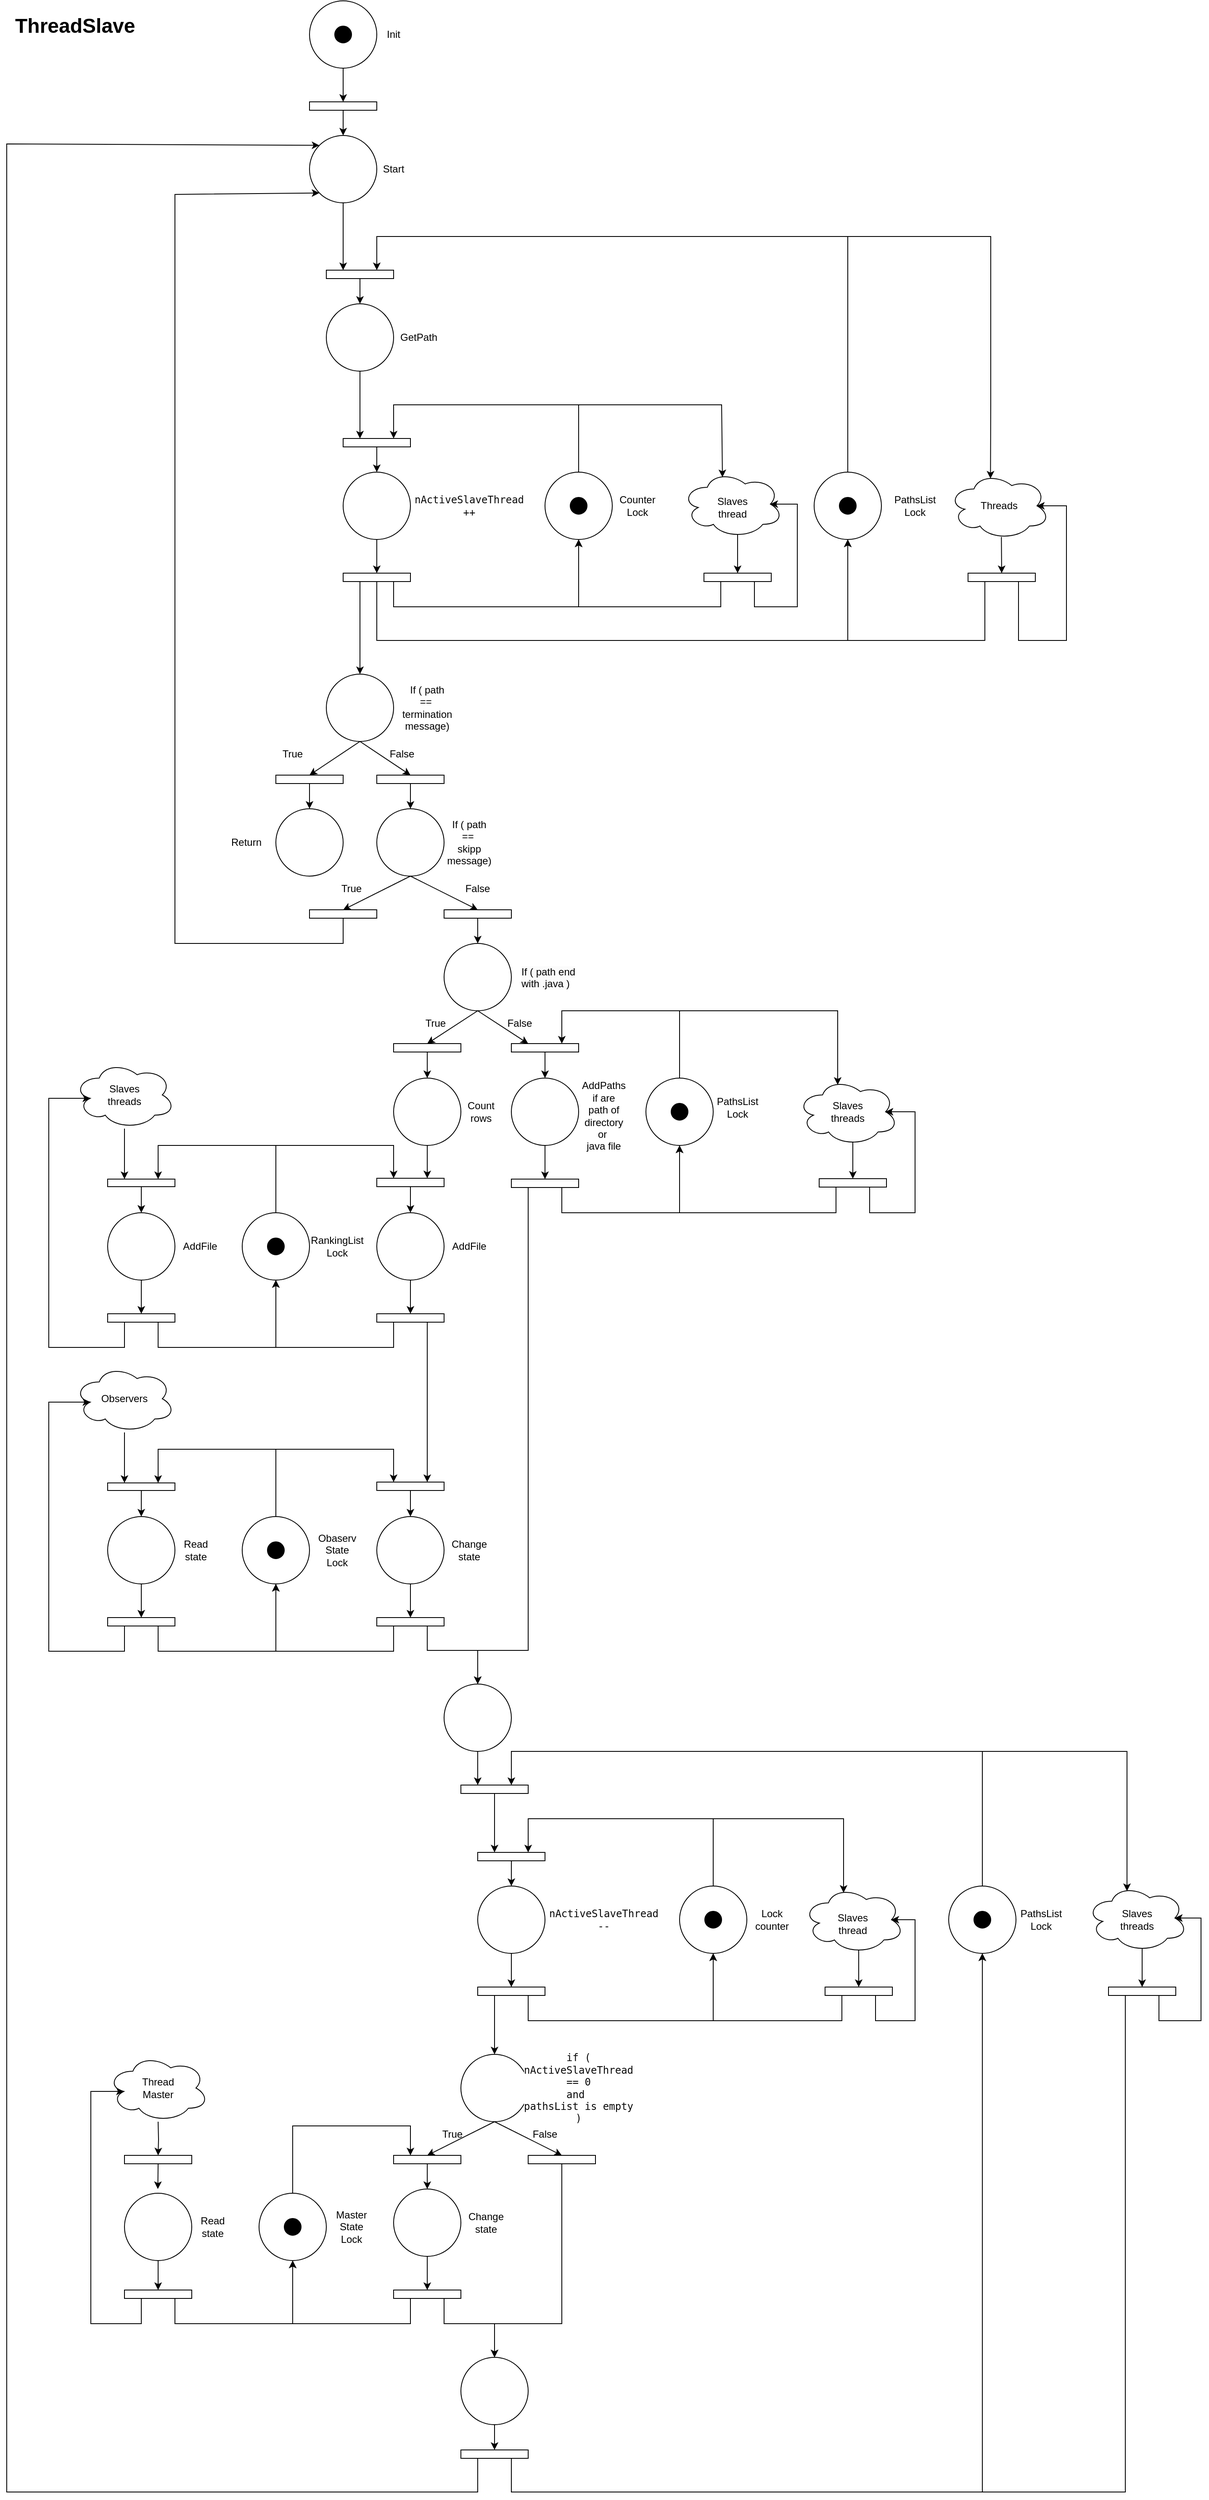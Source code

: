 <mxfile version="21.1.5" type="device">
  <diagram name="Pagina-1" id="0PF9rodISXWD6k8KoJyN">
    <mxGraphModel dx="2447" dy="2096" grid="1" gridSize="10" guides="1" tooltips="1" connect="1" arrows="1" fold="1" page="1" pageScale="1" pageWidth="827" pageHeight="1169" math="0" shadow="0">
      <root>
        <mxCell id="0" />
        <mxCell id="1" parent="0" />
        <mxCell id="aZluGWaW0WpS-Q8TLCgg-1" value="" style="ellipse;whiteSpace=wrap;html=1;aspect=fixed;" parent="1" vertex="1">
          <mxGeometry x="240" y="-80" width="80" height="80" as="geometry" />
        </mxCell>
        <mxCell id="aZluGWaW0WpS-Q8TLCgg-2" value="" style="ellipse;whiteSpace=wrap;html=1;aspect=fixed;" parent="1" vertex="1">
          <mxGeometry x="240" y="80" width="80" height="80" as="geometry" />
        </mxCell>
        <mxCell id="aZluGWaW0WpS-Q8TLCgg-4" value="" style="rounded=0;whiteSpace=wrap;html=1;" parent="1" vertex="1">
          <mxGeometry x="260" y="240" width="80" height="10" as="geometry" />
        </mxCell>
        <mxCell id="aZluGWaW0WpS-Q8TLCgg-5" value="" style="rounded=0;whiteSpace=wrap;html=1;" parent="1" vertex="1">
          <mxGeometry x="240" y="40" width="80" height="10" as="geometry" />
        </mxCell>
        <mxCell id="aZluGWaW0WpS-Q8TLCgg-6" value="" style="endArrow=classic;html=1;rounded=0;exitX=0.5;exitY=1;exitDx=0;exitDy=0;entryX=0.5;entryY=0;entryDx=0;entryDy=0;" parent="1" source="aZluGWaW0WpS-Q8TLCgg-1" target="aZluGWaW0WpS-Q8TLCgg-5" edge="1">
          <mxGeometry width="50" height="50" relative="1" as="geometry">
            <mxPoint x="480" y="160" as="sourcePoint" />
            <mxPoint x="530" y="110" as="targetPoint" />
          </mxGeometry>
        </mxCell>
        <mxCell id="aZluGWaW0WpS-Q8TLCgg-7" value="" style="endArrow=classic;html=1;rounded=0;exitX=0.5;exitY=1;exitDx=0;exitDy=0;entryX=0.5;entryY=0;entryDx=0;entryDy=0;" parent="1" source="aZluGWaW0WpS-Q8TLCgg-5" target="aZluGWaW0WpS-Q8TLCgg-2" edge="1">
          <mxGeometry width="50" height="50" relative="1" as="geometry">
            <mxPoint x="480" y="160" as="sourcePoint" />
            <mxPoint x="530" y="110" as="targetPoint" />
          </mxGeometry>
        </mxCell>
        <mxCell id="aZluGWaW0WpS-Q8TLCgg-8" value="" style="endArrow=classic;html=1;rounded=0;exitX=0.5;exitY=1;exitDx=0;exitDy=0;entryX=0.25;entryY=0;entryDx=0;entryDy=0;" parent="1" source="aZluGWaW0WpS-Q8TLCgg-2" target="aZluGWaW0WpS-Q8TLCgg-4" edge="1">
          <mxGeometry width="50" height="50" relative="1" as="geometry">
            <mxPoint x="480" y="160" as="sourcePoint" />
            <mxPoint x="280" y="200" as="targetPoint" />
          </mxGeometry>
        </mxCell>
        <mxCell id="aZluGWaW0WpS-Q8TLCgg-14" value="Start" style="text;html=1;strokeColor=none;fillColor=none;align=center;verticalAlign=middle;whiteSpace=wrap;rounded=0;" parent="1" vertex="1">
          <mxGeometry x="310" y="105" width="60" height="30" as="geometry" />
        </mxCell>
        <mxCell id="aZluGWaW0WpS-Q8TLCgg-44" value="Init" style="text;html=1;strokeColor=none;fillColor=none;align=center;verticalAlign=middle;whiteSpace=wrap;rounded=0;" parent="1" vertex="1">
          <mxGeometry x="310" y="-55" width="60" height="30" as="geometry" />
        </mxCell>
        <mxCell id="aZluGWaW0WpS-Q8TLCgg-45" value="" style="ellipse;whiteSpace=wrap;html=1;aspect=fixed;fillColor=#000000;" parent="1" vertex="1">
          <mxGeometry x="270" y="-50" width="20" height="20" as="geometry" />
        </mxCell>
        <mxCell id="aZluGWaW0WpS-Q8TLCgg-70" value="&lt;h1&gt;ThreadSlave&lt;/h1&gt;" style="text;html=1;strokeColor=none;fillColor=none;spacing=5;spacingTop=-20;whiteSpace=wrap;overflow=hidden;rounded=0;" parent="1" vertex="1">
          <mxGeometry x="-115" y="-70" width="190" height="120" as="geometry" />
        </mxCell>
        <mxCell id="fcbSPb9CoAwVRRGk7kC_-1" value="" style="ellipse;whiteSpace=wrap;html=1;aspect=fixed;" parent="1" vertex="1">
          <mxGeometry x="260" y="280" width="80" height="80" as="geometry" />
        </mxCell>
        <mxCell id="fcbSPb9CoAwVRRGk7kC_-2" value="" style="endArrow=classic;html=1;rounded=0;exitX=0.5;exitY=1;exitDx=0;exitDy=0;" parent="1" source="aZluGWaW0WpS-Q8TLCgg-4" target="fcbSPb9CoAwVRRGk7kC_-1" edge="1">
          <mxGeometry width="50" height="50" relative="1" as="geometry">
            <mxPoint x="490" y="230" as="sourcePoint" />
            <mxPoint x="540" y="180" as="targetPoint" />
          </mxGeometry>
        </mxCell>
        <mxCell id="fcbSPb9CoAwVRRGk7kC_-10" value="" style="ellipse;whiteSpace=wrap;html=1;aspect=fixed;" parent="1" vertex="1">
          <mxGeometry x="840" y="480" width="80" height="80" as="geometry" />
        </mxCell>
        <mxCell id="fcbSPb9CoAwVRRGk7kC_-12" value="" style="ellipse;shape=cloud;whiteSpace=wrap;html=1;" parent="1" vertex="1">
          <mxGeometry x="1000" y="480" width="120" height="80" as="geometry" />
        </mxCell>
        <mxCell id="fcbSPb9CoAwVRRGk7kC_-13" value="GetPath" style="text;html=1;strokeColor=none;fillColor=none;align=center;verticalAlign=middle;whiteSpace=wrap;rounded=0;" parent="1" vertex="1">
          <mxGeometry x="340" y="305" width="60" height="30" as="geometry" />
        </mxCell>
        <mxCell id="fcbSPb9CoAwVRRGk7kC_-14" value="PathsList&lt;br&gt;Lock" style="text;html=1;strokeColor=none;fillColor=none;align=center;verticalAlign=middle;whiteSpace=wrap;rounded=0;" parent="1" vertex="1">
          <mxGeometry x="930" y="505" width="60" height="30" as="geometry" />
        </mxCell>
        <mxCell id="fcbSPb9CoAwVRRGk7kC_-15" value="Threads" style="text;html=1;strokeColor=none;fillColor=none;align=center;verticalAlign=middle;whiteSpace=wrap;rounded=0;" parent="1" vertex="1">
          <mxGeometry x="1030" y="505" width="60" height="30" as="geometry" />
        </mxCell>
        <mxCell id="fcbSPb9CoAwVRRGk7kC_-16" value="" style="endArrow=classic;html=1;rounded=0;exitX=0.5;exitY=0;exitDx=0;exitDy=0;entryX=0.75;entryY=0;entryDx=0;entryDy=0;" parent="1" source="fcbSPb9CoAwVRRGk7kC_-10" target="aZluGWaW0WpS-Q8TLCgg-4" edge="1">
          <mxGeometry width="50" height="50" relative="1" as="geometry">
            <mxPoint x="460" y="340" as="sourcePoint" />
            <mxPoint x="510" y="290" as="targetPoint" />
            <Array as="points">
              <mxPoint x="880" y="200" />
              <mxPoint x="320" y="200" />
            </Array>
          </mxGeometry>
        </mxCell>
        <mxCell id="fcbSPb9CoAwVRRGk7kC_-17" value="" style="endArrow=classic;html=1;rounded=0;exitX=0.5;exitY=0;exitDx=0;exitDy=0;entryX=0.414;entryY=0.095;entryDx=0;entryDy=0;entryPerimeter=0;" parent="1" source="fcbSPb9CoAwVRRGk7kC_-10" target="fcbSPb9CoAwVRRGk7kC_-12" edge="1">
          <mxGeometry width="50" height="50" relative="1" as="geometry">
            <mxPoint x="816" y="330" as="sourcePoint" />
            <mxPoint x="996" y="260" as="targetPoint" />
            <Array as="points">
              <mxPoint x="880" y="400" />
              <mxPoint x="880" y="200" />
              <mxPoint x="1050" y="200" />
              <mxPoint x="1050" y="400" />
            </Array>
          </mxGeometry>
        </mxCell>
        <mxCell id="fcbSPb9CoAwVRRGk7kC_-18" value="" style="endArrow=classic;html=1;rounded=0;exitX=0.5;exitY=1;exitDx=0;exitDy=0;entryX=0.25;entryY=0;entryDx=0;entryDy=0;" parent="1" source="fcbSPb9CoAwVRRGk7kC_-1" target="fcbSPb9CoAwVRRGk7kC_-19" edge="1">
          <mxGeometry width="50" height="50" relative="1" as="geometry">
            <mxPoint x="540" y="360" as="sourcePoint" />
            <mxPoint x="320" y="380" as="targetPoint" />
          </mxGeometry>
        </mxCell>
        <mxCell id="fcbSPb9CoAwVRRGk7kC_-19" value="" style="rounded=0;whiteSpace=wrap;html=1;" parent="1" vertex="1">
          <mxGeometry x="280" y="440" width="80" height="10" as="geometry" />
        </mxCell>
        <mxCell id="fcbSPb9CoAwVRRGk7kC_-22" value="" style="ellipse;whiteSpace=wrap;html=1;aspect=fixed;" parent="1" vertex="1">
          <mxGeometry x="280" y="480" width="80" height="80" as="geometry" />
        </mxCell>
        <mxCell id="fcbSPb9CoAwVRRGk7kC_-23" value="&lt;div style=&quot;background-color: rgb(255, 255, 255); color: rgb(8, 8, 8); font-family: &amp;quot;Source Code Pro&amp;quot;, monospace;&quot;&gt;nActiveSlaveThread&lt;/div&gt;&lt;div style=&quot;background-color: rgb(255, 255, 255); color: rgb(8, 8, 8); font-family: &amp;quot;Source Code Pro&amp;quot;, monospace;&quot;&gt;++&lt;/div&gt;" style="text;html=1;strokeColor=none;fillColor=none;align=center;verticalAlign=middle;whiteSpace=wrap;rounded=0;" parent="1" vertex="1">
          <mxGeometry x="400" y="505" width="60" height="30" as="geometry" />
        </mxCell>
        <mxCell id="fcbSPb9CoAwVRRGk7kC_-24" value="" style="endArrow=classic;html=1;rounded=0;exitX=0.5;exitY=1;exitDx=0;exitDy=0;entryX=0.5;entryY=0;entryDx=0;entryDy=0;" parent="1" source="fcbSPb9CoAwVRRGk7kC_-19" target="fcbSPb9CoAwVRRGk7kC_-22" edge="1">
          <mxGeometry width="50" height="50" relative="1" as="geometry">
            <mxPoint x="600" y="530" as="sourcePoint" />
            <mxPoint x="650" y="480" as="targetPoint" />
          </mxGeometry>
        </mxCell>
        <mxCell id="fcbSPb9CoAwVRRGk7kC_-25" value="" style="ellipse;whiteSpace=wrap;html=1;aspect=fixed;" parent="1" vertex="1">
          <mxGeometry x="520" y="480" width="80" height="80" as="geometry" />
        </mxCell>
        <mxCell id="fcbSPb9CoAwVRRGk7kC_-26" value="" style="endArrow=classic;html=1;rounded=0;exitX=0.5;exitY=0;exitDx=0;exitDy=0;entryX=0.75;entryY=0;entryDx=0;entryDy=0;" parent="1" source="fcbSPb9CoAwVRRGk7kC_-25" target="fcbSPb9CoAwVRRGk7kC_-19" edge="1">
          <mxGeometry width="50" height="50" relative="1" as="geometry">
            <mxPoint x="600" y="530" as="sourcePoint" />
            <mxPoint x="560" y="400" as="targetPoint" />
            <Array as="points">
              <mxPoint x="560" y="400" />
              <mxPoint x="340" y="400" />
            </Array>
          </mxGeometry>
        </mxCell>
        <mxCell id="fcbSPb9CoAwVRRGk7kC_-27" value="" style="ellipse;shape=cloud;whiteSpace=wrap;html=1;" parent="1" vertex="1">
          <mxGeometry x="683" y="478" width="120" height="80" as="geometry" />
        </mxCell>
        <mxCell id="fcbSPb9CoAwVRRGk7kC_-28" value="" style="endArrow=classic;html=1;rounded=0;exitX=0.5;exitY=0;exitDx=0;exitDy=0;entryX=0.4;entryY=0.1;entryDx=0;entryDy=0;entryPerimeter=0;" parent="1" source="fcbSPb9CoAwVRRGk7kC_-25" edge="1" target="fcbSPb9CoAwVRRGk7kC_-27">
          <mxGeometry width="50" height="50" relative="1" as="geometry">
            <mxPoint x="600" y="530" as="sourcePoint" />
            <mxPoint x="730" y="440" as="targetPoint" />
            <Array as="points">
              <mxPoint x="560" y="400" />
              <mxPoint x="730" y="400" />
            </Array>
          </mxGeometry>
        </mxCell>
        <mxCell id="fcbSPb9CoAwVRRGk7kC_-29" value="&lt;br&gt;Slaves&lt;br&gt;thread" style="text;html=1;strokeColor=none;fillColor=none;align=center;verticalAlign=middle;whiteSpace=wrap;rounded=0;" parent="1" vertex="1">
          <mxGeometry x="713" y="500" width="60" height="30" as="geometry" />
        </mxCell>
        <mxCell id="fcbSPb9CoAwVRRGk7kC_-33" value="Counter&lt;br&gt;Lock" style="text;html=1;strokeColor=none;fillColor=none;align=center;verticalAlign=middle;whiteSpace=wrap;rounded=0;" parent="1" vertex="1">
          <mxGeometry x="600" y="505" width="60" height="30" as="geometry" />
        </mxCell>
        <mxCell id="fcbSPb9CoAwVRRGk7kC_-35" value="" style="rounded=0;whiteSpace=wrap;html=1;" parent="1" vertex="1">
          <mxGeometry x="280" y="600" width="80" height="10" as="geometry" />
        </mxCell>
        <mxCell id="fcbSPb9CoAwVRRGk7kC_-36" value="" style="endArrow=classic;html=1;rounded=0;exitX=0.5;exitY=1;exitDx=0;exitDy=0;entryX=0.5;entryY=0;entryDx=0;entryDy=0;" parent="1" source="fcbSPb9CoAwVRRGk7kC_-22" target="fcbSPb9CoAwVRRGk7kC_-35" edge="1">
          <mxGeometry width="50" height="50" relative="1" as="geometry">
            <mxPoint x="790" y="560" as="sourcePoint" />
            <mxPoint x="840" y="510" as="targetPoint" />
          </mxGeometry>
        </mxCell>
        <mxCell id="fcbSPb9CoAwVRRGk7kC_-38" value="" style="endArrow=classic;html=1;rounded=0;exitX=0.75;exitY=1;exitDx=0;exitDy=0;entryX=0.5;entryY=1;entryDx=0;entryDy=0;" parent="1" source="fcbSPb9CoAwVRRGk7kC_-35" target="fcbSPb9CoAwVRRGk7kC_-25" edge="1">
          <mxGeometry width="50" height="50" relative="1" as="geometry">
            <mxPoint x="790" y="670" as="sourcePoint" />
            <mxPoint x="840" y="620" as="targetPoint" />
            <Array as="points">
              <mxPoint x="340" y="640" />
              <mxPoint x="560" y="640" />
            </Array>
          </mxGeometry>
        </mxCell>
        <mxCell id="fcbSPb9CoAwVRRGk7kC_-40" value="" style="endArrow=classic;html=1;rounded=0;exitX=0.5;exitY=1;exitDx=0;exitDy=0;entryX=0.5;entryY=1;entryDx=0;entryDy=0;" parent="1" source="fcbSPb9CoAwVRRGk7kC_-35" target="fcbSPb9CoAwVRRGk7kC_-10" edge="1">
          <mxGeometry width="50" height="50" relative="1" as="geometry">
            <mxPoint x="760" y="690" as="sourcePoint" />
            <mxPoint x="810" y="640" as="targetPoint" />
            <Array as="points">
              <mxPoint x="320" y="680" />
              <mxPoint x="880" y="680" />
            </Array>
          </mxGeometry>
        </mxCell>
        <mxCell id="fcbSPb9CoAwVRRGk7kC_-42" value="" style="ellipse;whiteSpace=wrap;html=1;aspect=fixed;fillColor=#000000;" parent="1" vertex="1">
          <mxGeometry x="550" y="510" width="20" height="20" as="geometry" />
        </mxCell>
        <mxCell id="fcbSPb9CoAwVRRGk7kC_-43" value="" style="ellipse;whiteSpace=wrap;html=1;aspect=fixed;fillColor=#000000;" parent="1" vertex="1">
          <mxGeometry x="870" y="510" width="20" height="20" as="geometry" />
        </mxCell>
        <mxCell id="fcbSPb9CoAwVRRGk7kC_-44" value="" style="ellipse;whiteSpace=wrap;html=1;aspect=fixed;" parent="1" vertex="1">
          <mxGeometry x="260" y="720" width="80" height="80" as="geometry" />
        </mxCell>
        <mxCell id="fcbSPb9CoAwVRRGk7kC_-45" value="" style="endArrow=classic;html=1;rounded=0;exitX=0.25;exitY=1;exitDx=0;exitDy=0;entryX=0.5;entryY=0;entryDx=0;entryDy=0;" parent="1" source="fcbSPb9CoAwVRRGk7kC_-35" target="fcbSPb9CoAwVRRGk7kC_-44" edge="1">
          <mxGeometry width="50" height="50" relative="1" as="geometry">
            <mxPoint x="530" y="780" as="sourcePoint" />
            <mxPoint x="580" y="730" as="targetPoint" />
          </mxGeometry>
        </mxCell>
        <mxCell id="fcbSPb9CoAwVRRGk7kC_-46" value="If ( path ==&amp;nbsp;&lt;br&gt;termination&lt;br&gt;message)" style="text;html=1;strokeColor=none;fillColor=none;align=center;verticalAlign=middle;whiteSpace=wrap;rounded=0;" parent="1" vertex="1">
          <mxGeometry x="350" y="745" width="60" height="30" as="geometry" />
        </mxCell>
        <mxCell id="fcbSPb9CoAwVRRGk7kC_-47" value="" style="endArrow=classic;html=1;rounded=0;exitX=0.5;exitY=1;exitDx=0;exitDy=0;entryX=0.5;entryY=0;entryDx=0;entryDy=0;" parent="1" source="fcbSPb9CoAwVRRGk7kC_-44" target="fcbSPb9CoAwVRRGk7kC_-49" edge="1">
          <mxGeometry width="50" height="50" relative="1" as="geometry">
            <mxPoint x="480" y="880" as="sourcePoint" />
            <mxPoint x="360" y="840" as="targetPoint" />
          </mxGeometry>
        </mxCell>
        <mxCell id="fcbSPb9CoAwVRRGk7kC_-48" value="" style="endArrow=classic;html=1;rounded=0;exitX=0.5;exitY=1;exitDx=0;exitDy=0;entryX=0.5;entryY=0;entryDx=0;entryDy=0;" parent="1" source="fcbSPb9CoAwVRRGk7kC_-44" target="fcbSPb9CoAwVRRGk7kC_-50" edge="1">
          <mxGeometry width="50" height="50" relative="1" as="geometry">
            <mxPoint x="480" y="880" as="sourcePoint" />
            <mxPoint x="200" y="840" as="targetPoint" />
          </mxGeometry>
        </mxCell>
        <mxCell id="fcbSPb9CoAwVRRGk7kC_-49" value="" style="rounded=0;whiteSpace=wrap;html=1;" parent="1" vertex="1">
          <mxGeometry x="320" y="840" width="80" height="10" as="geometry" />
        </mxCell>
        <mxCell id="fcbSPb9CoAwVRRGk7kC_-50" value="" style="rounded=0;whiteSpace=wrap;html=1;" parent="1" vertex="1">
          <mxGeometry x="200" y="840" width="80" height="10" as="geometry" />
        </mxCell>
        <mxCell id="fcbSPb9CoAwVRRGk7kC_-51" value="True" style="text;html=1;strokeColor=none;fillColor=none;align=center;verticalAlign=middle;whiteSpace=wrap;rounded=0;" parent="1" vertex="1">
          <mxGeometry x="190" y="800" width="60" height="30" as="geometry" />
        </mxCell>
        <mxCell id="fcbSPb9CoAwVRRGk7kC_-52" value="False" style="text;html=1;strokeColor=none;fillColor=none;align=center;verticalAlign=middle;whiteSpace=wrap;rounded=0;" parent="1" vertex="1">
          <mxGeometry x="320" y="800" width="60" height="30" as="geometry" />
        </mxCell>
        <mxCell id="fcbSPb9CoAwVRRGk7kC_-53" value="" style="ellipse;whiteSpace=wrap;html=1;aspect=fixed;" parent="1" vertex="1">
          <mxGeometry x="200" y="880" width="80" height="80" as="geometry" />
        </mxCell>
        <mxCell id="fcbSPb9CoAwVRRGk7kC_-54" value="" style="ellipse;whiteSpace=wrap;html=1;aspect=fixed;" parent="1" vertex="1">
          <mxGeometry x="320" y="880" width="80" height="80" as="geometry" />
        </mxCell>
        <mxCell id="fcbSPb9CoAwVRRGk7kC_-55" value="" style="endArrow=classic;html=1;rounded=0;exitX=0.5;exitY=1;exitDx=0;exitDy=0;entryX=0.5;entryY=0;entryDx=0;entryDy=0;" parent="1" source="fcbSPb9CoAwVRRGk7kC_-50" target="fcbSPb9CoAwVRRGk7kC_-53" edge="1">
          <mxGeometry width="50" height="50" relative="1" as="geometry">
            <mxPoint x="520" y="970" as="sourcePoint" />
            <mxPoint x="570" y="920" as="targetPoint" />
          </mxGeometry>
        </mxCell>
        <mxCell id="fcbSPb9CoAwVRRGk7kC_-56" value="" style="endArrow=classic;html=1;rounded=0;exitX=0.5;exitY=1;exitDx=0;exitDy=0;entryX=0.5;entryY=0;entryDx=0;entryDy=0;" parent="1" source="fcbSPb9CoAwVRRGk7kC_-49" target="fcbSPb9CoAwVRRGk7kC_-54" edge="1">
          <mxGeometry width="50" height="50" relative="1" as="geometry">
            <mxPoint x="520" y="970" as="sourcePoint" />
            <mxPoint x="570" y="920" as="targetPoint" />
          </mxGeometry>
        </mxCell>
        <mxCell id="fcbSPb9CoAwVRRGk7kC_-57" value="Return" style="text;html=1;strokeColor=none;fillColor=none;align=center;verticalAlign=middle;whiteSpace=wrap;rounded=0;" parent="1" vertex="1">
          <mxGeometry x="135" y="905" width="60" height="30" as="geometry" />
        </mxCell>
        <mxCell id="fcbSPb9CoAwVRRGk7kC_-58" value="If ( path ==&amp;nbsp;&lt;br style=&quot;border-color: var(--border-color);&quot;&gt;skipp&lt;br style=&quot;border-color: var(--border-color);&quot;&gt;message)" style="text;html=1;strokeColor=none;fillColor=none;align=center;verticalAlign=middle;whiteSpace=wrap;rounded=0;" parent="1" vertex="1">
          <mxGeometry x="400" y="905" width="60" height="30" as="geometry" />
        </mxCell>
        <mxCell id="fcbSPb9CoAwVRRGk7kC_-59" value="" style="endArrow=classic;html=1;rounded=0;exitX=0.5;exitY=1;exitDx=0;exitDy=0;entryX=0.5;entryY=0;entryDx=0;entryDy=0;" parent="1" source="fcbSPb9CoAwVRRGk7kC_-54" edge="1">
          <mxGeometry width="50" height="50" relative="1" as="geometry">
            <mxPoint x="520" y="1050" as="sourcePoint" />
            <mxPoint x="280" y="1000" as="targetPoint" />
          </mxGeometry>
        </mxCell>
        <mxCell id="fcbSPb9CoAwVRRGk7kC_-60" value="" style="endArrow=classic;html=1;rounded=0;exitX=0.5;exitY=1;exitDx=0;exitDy=0;entryX=0.5;entryY=0;entryDx=0;entryDy=0;" parent="1" source="fcbSPb9CoAwVRRGk7kC_-54" target="fcbSPb9CoAwVRRGk7kC_-65" edge="1">
          <mxGeometry width="50" height="50" relative="1" as="geometry">
            <mxPoint x="520" y="1050" as="sourcePoint" />
            <mxPoint x="440" y="1000" as="targetPoint" />
          </mxGeometry>
        </mxCell>
        <mxCell id="fcbSPb9CoAwVRRGk7kC_-61" value="False" style="text;html=1;strokeColor=none;fillColor=none;align=center;verticalAlign=middle;whiteSpace=wrap;rounded=0;" parent="1" vertex="1">
          <mxGeometry x="410" y="960" width="60" height="30" as="geometry" />
        </mxCell>
        <mxCell id="fcbSPb9CoAwVRRGk7kC_-62" value="True" style="text;html=1;strokeColor=none;fillColor=none;align=center;verticalAlign=middle;whiteSpace=wrap;rounded=0;" parent="1" vertex="1">
          <mxGeometry x="260" y="960" width="60" height="30" as="geometry" />
        </mxCell>
        <mxCell id="fcbSPb9CoAwVRRGk7kC_-64" value="" style="endArrow=classic;html=1;rounded=0;exitX=0.5;exitY=1;exitDx=0;exitDy=0;entryX=0;entryY=1;entryDx=0;entryDy=0;" parent="1" target="aZluGWaW0WpS-Q8TLCgg-2" edge="1">
          <mxGeometry width="50" height="50" relative="1" as="geometry">
            <mxPoint x="280" y="1010" as="sourcePoint" />
            <mxPoint x="280" y="1040" as="targetPoint" />
            <Array as="points">
              <mxPoint x="280" y="1040" />
              <mxPoint x="80" y="1040" />
              <mxPoint x="80" y="150" />
            </Array>
          </mxGeometry>
        </mxCell>
        <mxCell id="fcbSPb9CoAwVRRGk7kC_-65" value="" style="rounded=0;whiteSpace=wrap;html=1;" parent="1" vertex="1">
          <mxGeometry x="400" y="1000" width="80" height="10" as="geometry" />
        </mxCell>
        <mxCell id="fcbSPb9CoAwVRRGk7kC_-67" value="" style="ellipse;whiteSpace=wrap;html=1;aspect=fixed;" parent="1" vertex="1">
          <mxGeometry x="400" y="1040" width="80" height="80" as="geometry" />
        </mxCell>
        <mxCell id="fcbSPb9CoAwVRRGk7kC_-68" value="" style="endArrow=classic;html=1;rounded=0;exitX=0.5;exitY=1;exitDx=0;exitDy=0;entryX=0.5;entryY=0;entryDx=0;entryDy=0;" parent="1" source="fcbSPb9CoAwVRRGk7kC_-65" target="fcbSPb9CoAwVRRGk7kC_-67" edge="1">
          <mxGeometry width="50" height="50" relative="1" as="geometry">
            <mxPoint x="480" y="1070" as="sourcePoint" />
            <mxPoint x="530" y="1020" as="targetPoint" />
          </mxGeometry>
        </mxCell>
        <mxCell id="fcbSPb9CoAwVRRGk7kC_-69" value="&lt;span style=&quot;color: rgb(0, 0, 0); font-family: Helvetica; font-size: 12px; font-style: normal; font-variant-ligatures: normal; font-variant-caps: normal; font-weight: 400; letter-spacing: normal; orphans: 2; text-align: center; text-indent: 0px; text-transform: none; widows: 2; word-spacing: 0px; -webkit-text-stroke-width: 0px; background-color: rgb(251, 251, 251); text-decoration-thickness: initial; text-decoration-style: initial; text-decoration-color: initial; float: none; display: inline !important;&quot;&gt;If ( path end with .java&amp;nbsp;&lt;/span&gt;&lt;span style=&quot;color: rgb(0, 0, 0); font-family: Helvetica; font-size: 12px; font-style: normal; font-variant-ligatures: normal; font-variant-caps: normal; font-weight: 400; letter-spacing: normal; orphans: 2; text-align: center; text-indent: 0px; text-transform: none; widows: 2; word-spacing: 0px; -webkit-text-stroke-width: 0px; background-color: rgb(251, 251, 251); text-decoration-thickness: initial; text-decoration-style: initial; text-decoration-color: initial; float: none; display: inline !important;&quot;&gt;)&lt;/span&gt;" style="text;whiteSpace=wrap;html=1;" parent="1" vertex="1">
          <mxGeometry x="490" y="1060" width="70" height="40" as="geometry" />
        </mxCell>
        <mxCell id="fcbSPb9CoAwVRRGk7kC_-70" value="" style="endArrow=classic;html=1;rounded=0;exitX=0.5;exitY=1;exitDx=0;exitDy=0;entryX=0.25;entryY=0;entryDx=0;entryDy=0;" parent="1" source="fcbSPb9CoAwVRRGk7kC_-67" target="fcbSPb9CoAwVRRGk7kC_-78" edge="1">
          <mxGeometry width="50" height="50" relative="1" as="geometry">
            <mxPoint x="450" y="1230" as="sourcePoint" />
            <mxPoint x="520" y="1160" as="targetPoint" />
          </mxGeometry>
        </mxCell>
        <mxCell id="fcbSPb9CoAwVRRGk7kC_-71" value="" style="endArrow=classic;html=1;rounded=0;exitX=0.5;exitY=1;exitDx=0;exitDy=0;entryX=0.5;entryY=0;entryDx=0;entryDy=0;" parent="1" source="fcbSPb9CoAwVRRGk7kC_-67" target="fcbSPb9CoAwVRRGk7kC_-126" edge="1">
          <mxGeometry width="50" height="50" relative="1" as="geometry">
            <mxPoint x="440" y="1280" as="sourcePoint" />
            <mxPoint x="380" y="1160" as="targetPoint" />
          </mxGeometry>
        </mxCell>
        <mxCell id="fcbSPb9CoAwVRRGk7kC_-94" style="edgeStyle=orthogonalEdgeStyle;rounded=0;orthogonalLoop=1;jettySize=auto;html=1;entryX=0.5;entryY=0;entryDx=0;entryDy=0;" parent="1" source="fcbSPb9CoAwVRRGk7kC_-72" target="fcbSPb9CoAwVRRGk7kC_-89" edge="1">
          <mxGeometry relative="1" as="geometry" />
        </mxCell>
        <mxCell id="fcbSPb9CoAwVRRGk7kC_-72" value="" style="ellipse;whiteSpace=wrap;html=1;aspect=fixed;" parent="1" vertex="1">
          <mxGeometry x="480" y="1200" width="80" height="80" as="geometry" />
        </mxCell>
        <mxCell id="fcbSPb9CoAwVRRGk7kC_-93" style="edgeStyle=orthogonalEdgeStyle;rounded=0;orthogonalLoop=1;jettySize=auto;html=1;entryX=0.5;entryY=0;entryDx=0;entryDy=0;" parent="1" source="fcbSPb9CoAwVRRGk7kC_-75" target="fcbSPb9CoAwVRRGk7kC_-88" edge="1">
          <mxGeometry relative="1" as="geometry" />
        </mxCell>
        <mxCell id="fcbSPb9CoAwVRRGk7kC_-75" value="" style="ellipse;whiteSpace=wrap;html=1;aspect=fixed;" parent="1" vertex="1">
          <mxGeometry x="320" y="1360" width="80" height="80" as="geometry" />
        </mxCell>
        <mxCell id="fcbSPb9CoAwVRRGk7kC_-76" value="" style="rounded=0;whiteSpace=wrap;html=1;" parent="1" vertex="1">
          <mxGeometry x="240" y="1000" width="80" height="10" as="geometry" />
        </mxCell>
        <mxCell id="fcbSPb9CoAwVRRGk7kC_-77" value="" style="rounded=0;whiteSpace=wrap;html=1;" parent="1" vertex="1">
          <mxGeometry x="320" y="1319" width="80" height="10" as="geometry" />
        </mxCell>
        <mxCell id="fcbSPb9CoAwVRRGk7kC_-78" value="" style="rounded=0;whiteSpace=wrap;html=1;" parent="1" vertex="1">
          <mxGeometry x="480" y="1159" width="80" height="10" as="geometry" />
        </mxCell>
        <mxCell id="fcbSPb9CoAwVRRGk7kC_-79" value="" style="endArrow=classic;html=1;rounded=0;exitX=0.5;exitY=1;exitDx=0;exitDy=0;entryX=0.5;entryY=0;entryDx=0;entryDy=0;" parent="1" source="fcbSPb9CoAwVRRGk7kC_-77" target="fcbSPb9CoAwVRRGk7kC_-75" edge="1">
          <mxGeometry width="50" height="50" relative="1" as="geometry">
            <mxPoint x="630" y="1300" as="sourcePoint" />
            <mxPoint x="680" y="1250" as="targetPoint" />
          </mxGeometry>
        </mxCell>
        <mxCell id="fcbSPb9CoAwVRRGk7kC_-80" value="" style="endArrow=classic;html=1;rounded=0;exitX=0.5;exitY=1;exitDx=0;exitDy=0;entryX=0.5;entryY=0;entryDx=0;entryDy=0;" parent="1" source="fcbSPb9CoAwVRRGk7kC_-78" target="fcbSPb9CoAwVRRGk7kC_-72" edge="1">
          <mxGeometry width="50" height="50" relative="1" as="geometry">
            <mxPoint x="630" y="1140" as="sourcePoint" />
            <mxPoint x="680" y="1090" as="targetPoint" />
          </mxGeometry>
        </mxCell>
        <mxCell id="fcbSPb9CoAwVRRGk7kC_-81" value="" style="ellipse;whiteSpace=wrap;html=1;aspect=fixed;" parent="1" vertex="1">
          <mxGeometry x="640" y="1200" width="80" height="80" as="geometry" />
        </mxCell>
        <mxCell id="fcbSPb9CoAwVRRGk7kC_-82" value="" style="ellipse;shape=cloud;whiteSpace=wrap;html=1;" parent="1" vertex="1">
          <mxGeometry x="820" y="1200" width="120" height="80" as="geometry" />
        </mxCell>
        <mxCell id="fcbSPb9CoAwVRRGk7kC_-83" value="" style="ellipse;whiteSpace=wrap;html=1;aspect=fixed;" parent="1" vertex="1">
          <mxGeometry x="160" y="1360" width="80" height="80" as="geometry" />
        </mxCell>
        <mxCell id="fcbSPb9CoAwVRRGk7kC_-95" style="edgeStyle=orthogonalEdgeStyle;rounded=0;orthogonalLoop=1;jettySize=auto;html=1;entryX=0.5;entryY=0;entryDx=0;entryDy=0;" parent="1" source="fcbSPb9CoAwVRRGk7kC_-84" target="fcbSPb9CoAwVRRGk7kC_-87" edge="1">
          <mxGeometry relative="1" as="geometry" />
        </mxCell>
        <mxCell id="fcbSPb9CoAwVRRGk7kC_-84" value="" style="ellipse;whiteSpace=wrap;html=1;aspect=fixed;" parent="1" vertex="1">
          <mxGeometry y="1360" width="80" height="80" as="geometry" />
        </mxCell>
        <mxCell id="fcbSPb9CoAwVRRGk7kC_-96" style="edgeStyle=orthogonalEdgeStyle;rounded=0;orthogonalLoop=1;jettySize=auto;html=1;entryX=0.25;entryY=0;entryDx=0;entryDy=0;" parent="1" source="fcbSPb9CoAwVRRGk7kC_-85" target="fcbSPb9CoAwVRRGk7kC_-86" edge="1">
          <mxGeometry relative="1" as="geometry" />
        </mxCell>
        <mxCell id="fcbSPb9CoAwVRRGk7kC_-85" value="Slaves&lt;br&gt;threads" style="ellipse;shape=cloud;whiteSpace=wrap;html=1;" parent="1" vertex="1">
          <mxGeometry x="-40" y="1180" width="120" height="80" as="geometry" />
        </mxCell>
        <mxCell id="fcbSPb9CoAwVRRGk7kC_-97" style="edgeStyle=orthogonalEdgeStyle;rounded=0;orthogonalLoop=1;jettySize=auto;html=1;" parent="1" source="fcbSPb9CoAwVRRGk7kC_-86" target="fcbSPb9CoAwVRRGk7kC_-84" edge="1">
          <mxGeometry relative="1" as="geometry" />
        </mxCell>
        <mxCell id="fcbSPb9CoAwVRRGk7kC_-86" value="" style="rounded=0;whiteSpace=wrap;html=1;" parent="1" vertex="1">
          <mxGeometry y="1320" width="80" height="9" as="geometry" />
        </mxCell>
        <mxCell id="fcbSPb9CoAwVRRGk7kC_-87" value="" style="rounded=0;whiteSpace=wrap;html=1;" parent="1" vertex="1">
          <mxGeometry y="1480" width="80" height="10" as="geometry" />
        </mxCell>
        <mxCell id="fcbSPb9CoAwVRRGk7kC_-88" value="" style="rounded=0;whiteSpace=wrap;html=1;" parent="1" vertex="1">
          <mxGeometry x="320" y="1480" width="80" height="10" as="geometry" />
        </mxCell>
        <mxCell id="fcbSPb9CoAwVRRGk7kC_-89" value="" style="rounded=0;whiteSpace=wrap;html=1;" parent="1" vertex="1">
          <mxGeometry x="480" y="1320" width="80" height="10" as="geometry" />
        </mxCell>
        <mxCell id="fcbSPb9CoAwVRRGk7kC_-90" value="" style="ellipse;whiteSpace=wrap;html=1;aspect=fixed;fillColor=#000000;" parent="1" vertex="1">
          <mxGeometry x="670" y="1230" width="20" height="20" as="geometry" />
        </mxCell>
        <mxCell id="fcbSPb9CoAwVRRGk7kC_-91" value="" style="ellipse;whiteSpace=wrap;html=1;aspect=fixed;fillColor=#000000;" parent="1" vertex="1">
          <mxGeometry x="190" y="1390" width="20" height="20" as="geometry" />
        </mxCell>
        <mxCell id="fcbSPb9CoAwVRRGk7kC_-100" value="True" style="text;html=1;strokeColor=none;fillColor=none;align=center;verticalAlign=middle;whiteSpace=wrap;rounded=0;" parent="1" vertex="1">
          <mxGeometry x="360" y="1120" width="60" height="30" as="geometry" />
        </mxCell>
        <mxCell id="fcbSPb9CoAwVRRGk7kC_-101" value="False" style="text;html=1;strokeColor=none;fillColor=none;align=center;verticalAlign=middle;whiteSpace=wrap;rounded=0;" parent="1" vertex="1">
          <mxGeometry x="460" y="1120" width="60" height="30" as="geometry" />
        </mxCell>
        <mxCell id="fcbSPb9CoAwVRRGk7kC_-103" value="Slaves&lt;br style=&quot;border-color: var(--border-color);&quot;&gt;threads" style="text;html=1;strokeColor=none;fillColor=none;align=center;verticalAlign=middle;whiteSpace=wrap;rounded=0;" parent="1" vertex="1">
          <mxGeometry x="850" y="1225" width="60" height="30" as="geometry" />
        </mxCell>
        <mxCell id="fcbSPb9CoAwVRRGk7kC_-105" value="" style="endArrow=classic;html=1;rounded=0;exitX=0.5;exitY=0;exitDx=0;exitDy=0;entryX=0.75;entryY=0;entryDx=0;entryDy=0;" parent="1" source="fcbSPb9CoAwVRRGk7kC_-81" target="fcbSPb9CoAwVRRGk7kC_-78" edge="1">
          <mxGeometry width="50" height="50" relative="1" as="geometry">
            <mxPoint x="560" y="1310" as="sourcePoint" />
            <mxPoint x="610" y="1260" as="targetPoint" />
            <Array as="points">
              <mxPoint x="680" y="1120" />
              <mxPoint x="540" y="1120" />
            </Array>
          </mxGeometry>
        </mxCell>
        <mxCell id="fcbSPb9CoAwVRRGk7kC_-106" value="" style="endArrow=classic;html=1;rounded=0;entryX=0.4;entryY=0.1;entryDx=0;entryDy=0;entryPerimeter=0;" parent="1" target="fcbSPb9CoAwVRRGk7kC_-82" edge="1">
          <mxGeometry width="50" height="50" relative="1" as="geometry">
            <mxPoint x="680" y="1200" as="sourcePoint" />
            <mxPoint x="610" y="1260" as="targetPoint" />
            <Array as="points">
              <mxPoint x="680" y="1120" />
              <mxPoint x="868" y="1120" />
            </Array>
          </mxGeometry>
        </mxCell>
        <mxCell id="fcbSPb9CoAwVRRGk7kC_-107" value="" style="endArrow=classic;html=1;rounded=0;exitX=0.5;exitY=0;exitDx=0;exitDy=0;entryX=0.25;entryY=0;entryDx=0;entryDy=0;" parent="1" source="fcbSPb9CoAwVRRGk7kC_-83" target="fcbSPb9CoAwVRRGk7kC_-77" edge="1">
          <mxGeometry width="50" height="50" relative="1" as="geometry">
            <mxPoint x="280" y="1470" as="sourcePoint" />
            <mxPoint x="330" y="1420" as="targetPoint" />
            <Array as="points">
              <mxPoint x="200" y="1280" />
              <mxPoint x="340" y="1280" />
            </Array>
          </mxGeometry>
        </mxCell>
        <mxCell id="fcbSPb9CoAwVRRGk7kC_-108" value="" style="endArrow=classic;html=1;rounded=0;exitX=0.5;exitY=0;exitDx=0;exitDy=0;entryX=0.75;entryY=0;entryDx=0;entryDy=0;" parent="1" source="fcbSPb9CoAwVRRGk7kC_-83" target="fcbSPb9CoAwVRRGk7kC_-86" edge="1">
          <mxGeometry width="50" height="50" relative="1" as="geometry">
            <mxPoint x="250" y="1350" as="sourcePoint" />
            <mxPoint x="300" y="1300" as="targetPoint" />
            <Array as="points">
              <mxPoint x="200" y="1280" />
              <mxPoint x="60" y="1280" />
            </Array>
          </mxGeometry>
        </mxCell>
        <mxCell id="fcbSPb9CoAwVRRGk7kC_-109" value="" style="endArrow=classic;html=1;rounded=0;exitX=0.25;exitY=1;exitDx=0;exitDy=0;entryX=0.5;entryY=1;entryDx=0;entryDy=0;" parent="1" source="fcbSPb9CoAwVRRGk7kC_-88" target="fcbSPb9CoAwVRRGk7kC_-83" edge="1">
          <mxGeometry width="50" height="50" relative="1" as="geometry">
            <mxPoint x="420" y="1500" as="sourcePoint" />
            <mxPoint x="470" y="1450" as="targetPoint" />
            <Array as="points">
              <mxPoint x="340" y="1520" />
              <mxPoint x="200" y="1520" />
            </Array>
          </mxGeometry>
        </mxCell>
        <mxCell id="fcbSPb9CoAwVRRGk7kC_-110" value="" style="endArrow=classic;html=1;rounded=0;exitX=0.75;exitY=1;exitDx=0;exitDy=0;" parent="1" source="fcbSPb9CoAwVRRGk7kC_-87" edge="1">
          <mxGeometry width="50" height="50" relative="1" as="geometry">
            <mxPoint x="60" y="1560" as="sourcePoint" />
            <mxPoint x="200" y="1440" as="targetPoint" />
            <Array as="points">
              <mxPoint x="60" y="1520" />
              <mxPoint x="200" y="1520" />
            </Array>
          </mxGeometry>
        </mxCell>
        <mxCell id="fcbSPb9CoAwVRRGk7kC_-111" value="" style="endArrow=classic;html=1;rounded=0;exitX=0.25;exitY=1;exitDx=0;exitDy=0;entryX=0.16;entryY=0.55;entryDx=0;entryDy=0;entryPerimeter=0;" parent="1" source="fcbSPb9CoAwVRRGk7kC_-87" target="fcbSPb9CoAwVRRGk7kC_-85" edge="1">
          <mxGeometry width="50" height="50" relative="1" as="geometry">
            <mxPoint x="420" y="1400" as="sourcePoint" />
            <mxPoint x="470" y="1350" as="targetPoint" />
            <Array as="points">
              <mxPoint x="20" y="1520" />
              <mxPoint x="-70" y="1520" />
              <mxPoint x="-70" y="1224" />
            </Array>
          </mxGeometry>
        </mxCell>
        <mxCell id="fcbSPb9CoAwVRRGk7kC_-114" value="" style="endArrow=classic;html=1;rounded=0;exitX=0.75;exitY=1;exitDx=0;exitDy=0;entryX=0.5;entryY=1;entryDx=0;entryDy=0;" parent="1" source="fcbSPb9CoAwVRRGk7kC_-89" target="fcbSPb9CoAwVRRGk7kC_-81" edge="1">
          <mxGeometry width="50" height="50" relative="1" as="geometry">
            <mxPoint x="630" y="1440" as="sourcePoint" />
            <mxPoint x="680" y="1390" as="targetPoint" />
            <Array as="points">
              <mxPoint x="540" y="1360" />
              <mxPoint x="680" y="1360" />
            </Array>
          </mxGeometry>
        </mxCell>
        <mxCell id="fcbSPb9CoAwVRRGk7kC_-117" value="AddFile" style="text;html=1;strokeColor=none;fillColor=none;align=center;verticalAlign=middle;whiteSpace=wrap;rounded=0;" parent="1" vertex="1">
          <mxGeometry x="80" y="1385" width="60" height="30" as="geometry" />
        </mxCell>
        <mxCell id="fcbSPb9CoAwVRRGk7kC_-118" value="AddFile" style="text;html=1;strokeColor=none;fillColor=none;align=center;verticalAlign=middle;whiteSpace=wrap;rounded=0;" parent="1" vertex="1">
          <mxGeometry x="400" y="1385" width="60" height="30" as="geometry" />
        </mxCell>
        <mxCell id="fcbSPb9CoAwVRRGk7kC_-119" value="RankingList&lt;br&gt;Lock" style="text;html=1;strokeColor=none;fillColor=none;align=center;verticalAlign=middle;whiteSpace=wrap;rounded=0;" parent="1" vertex="1">
          <mxGeometry x="243" y="1385" width="60" height="30" as="geometry" />
        </mxCell>
        <mxCell id="fcbSPb9CoAwVRRGk7kC_-122" value="AddPaths&lt;br&gt;if are&lt;br&gt;path of&lt;br&gt;directory&lt;br&gt;or&amp;nbsp;&lt;br&gt;java file" style="text;html=1;strokeColor=none;fillColor=none;align=center;verticalAlign=middle;whiteSpace=wrap;rounded=0;" parent="1" vertex="1">
          <mxGeometry x="560" y="1230" width="60" height="30" as="geometry" />
        </mxCell>
        <mxCell id="fcbSPb9CoAwVRRGk7kC_-125" value="" style="ellipse;whiteSpace=wrap;html=1;aspect=fixed;" parent="1" vertex="1">
          <mxGeometry x="340" y="1200" width="80" height="80" as="geometry" />
        </mxCell>
        <mxCell id="fcbSPb9CoAwVRRGk7kC_-126" value="" style="rounded=0;whiteSpace=wrap;html=1;" parent="1" vertex="1">
          <mxGeometry x="340" y="1159" width="80" height="10" as="geometry" />
        </mxCell>
        <mxCell id="fcbSPb9CoAwVRRGk7kC_-127" value="" style="endArrow=classic;html=1;rounded=0;exitX=0.5;exitY=1;exitDx=0;exitDy=0;entryX=0.5;entryY=0;entryDx=0;entryDy=0;" parent="1" source="fcbSPb9CoAwVRRGk7kC_-126" target="fcbSPb9CoAwVRRGk7kC_-125" edge="1">
          <mxGeometry width="50" height="50" relative="1" as="geometry">
            <mxPoint x="480" y="1250" as="sourcePoint" />
            <mxPoint x="530" y="1200" as="targetPoint" />
          </mxGeometry>
        </mxCell>
        <mxCell id="fcbSPb9CoAwVRRGk7kC_-128" value="" style="endArrow=classic;html=1;rounded=0;exitX=0.5;exitY=1;exitDx=0;exitDy=0;entryX=0.75;entryY=0;entryDx=0;entryDy=0;" parent="1" source="fcbSPb9CoAwVRRGk7kC_-125" target="fcbSPb9CoAwVRRGk7kC_-77" edge="1">
          <mxGeometry width="50" height="50" relative="1" as="geometry">
            <mxPoint x="480" y="1310" as="sourcePoint" />
            <mxPoint x="530" y="1260" as="targetPoint" />
          </mxGeometry>
        </mxCell>
        <mxCell id="fcbSPb9CoAwVRRGk7kC_-129" value="Count&lt;br&gt;rows" style="text;html=1;strokeColor=none;fillColor=none;align=center;verticalAlign=middle;whiteSpace=wrap;rounded=0;" parent="1" vertex="1">
          <mxGeometry x="414" y="1225" width="60" height="30" as="geometry" />
        </mxCell>
        <mxCell id="fcbSPb9CoAwVRRGk7kC_-162" style="edgeStyle=orthogonalEdgeStyle;rounded=0;orthogonalLoop=1;jettySize=auto;html=1;entryX=0.5;entryY=0;entryDx=0;entryDy=0;" parent="1" source="fcbSPb9CoAwVRRGk7kC_-163" target="fcbSPb9CoAwVRRGk7kC_-174" edge="1">
          <mxGeometry relative="1" as="geometry" />
        </mxCell>
        <mxCell id="fcbSPb9CoAwVRRGk7kC_-163" value="" style="ellipse;whiteSpace=wrap;html=1;aspect=fixed;" parent="1" vertex="1">
          <mxGeometry x="320" y="1721" width="80" height="80" as="geometry" />
        </mxCell>
        <mxCell id="fcbSPb9CoAwVRRGk7kC_-164" value="" style="rounded=0;whiteSpace=wrap;html=1;" parent="1" vertex="1">
          <mxGeometry x="320" y="1680" width="80" height="10" as="geometry" />
        </mxCell>
        <mxCell id="fcbSPb9CoAwVRRGk7kC_-165" value="" style="endArrow=classic;html=1;rounded=0;exitX=0.5;exitY=1;exitDx=0;exitDy=0;entryX=0.5;entryY=0;entryDx=0;entryDy=0;" parent="1" source="fcbSPb9CoAwVRRGk7kC_-164" target="fcbSPb9CoAwVRRGk7kC_-163" edge="1">
          <mxGeometry width="50" height="50" relative="1" as="geometry">
            <mxPoint x="630" y="1661" as="sourcePoint" />
            <mxPoint x="680" y="1611" as="targetPoint" />
          </mxGeometry>
        </mxCell>
        <mxCell id="fcbSPb9CoAwVRRGk7kC_-166" value="" style="ellipse;whiteSpace=wrap;html=1;aspect=fixed;" parent="1" vertex="1">
          <mxGeometry x="160" y="1721" width="80" height="80" as="geometry" />
        </mxCell>
        <mxCell id="fcbSPb9CoAwVRRGk7kC_-167" style="edgeStyle=orthogonalEdgeStyle;rounded=0;orthogonalLoop=1;jettySize=auto;html=1;entryX=0.5;entryY=0;entryDx=0;entryDy=0;" parent="1" source="fcbSPb9CoAwVRRGk7kC_-168" target="fcbSPb9CoAwVRRGk7kC_-173" edge="1">
          <mxGeometry relative="1" as="geometry" />
        </mxCell>
        <mxCell id="fcbSPb9CoAwVRRGk7kC_-168" value="" style="ellipse;whiteSpace=wrap;html=1;aspect=fixed;" parent="1" vertex="1">
          <mxGeometry y="1721" width="80" height="80" as="geometry" />
        </mxCell>
        <mxCell id="fcbSPb9CoAwVRRGk7kC_-169" style="edgeStyle=orthogonalEdgeStyle;rounded=0;orthogonalLoop=1;jettySize=auto;html=1;entryX=0.25;entryY=0;entryDx=0;entryDy=0;" parent="1" source="fcbSPb9CoAwVRRGk7kC_-170" target="fcbSPb9CoAwVRRGk7kC_-172" edge="1">
          <mxGeometry relative="1" as="geometry" />
        </mxCell>
        <mxCell id="fcbSPb9CoAwVRRGk7kC_-170" value="" style="ellipse;shape=cloud;whiteSpace=wrap;html=1;" parent="1" vertex="1">
          <mxGeometry x="-40" y="1541" width="120" height="80" as="geometry" />
        </mxCell>
        <mxCell id="fcbSPb9CoAwVRRGk7kC_-171" style="edgeStyle=orthogonalEdgeStyle;rounded=0;orthogonalLoop=1;jettySize=auto;html=1;" parent="1" source="fcbSPb9CoAwVRRGk7kC_-172" target="fcbSPb9CoAwVRRGk7kC_-168" edge="1">
          <mxGeometry relative="1" as="geometry" />
        </mxCell>
        <mxCell id="fcbSPb9CoAwVRRGk7kC_-172" value="" style="rounded=0;whiteSpace=wrap;html=1;" parent="1" vertex="1">
          <mxGeometry y="1681" width="80" height="9" as="geometry" />
        </mxCell>
        <mxCell id="fcbSPb9CoAwVRRGk7kC_-173" value="" style="rounded=0;whiteSpace=wrap;html=1;" parent="1" vertex="1">
          <mxGeometry y="1841" width="80" height="10" as="geometry" />
        </mxCell>
        <mxCell id="fcbSPb9CoAwVRRGk7kC_-174" value="" style="rounded=0;whiteSpace=wrap;html=1;" parent="1" vertex="1">
          <mxGeometry x="320" y="1841" width="80" height="10" as="geometry" />
        </mxCell>
        <mxCell id="fcbSPb9CoAwVRRGk7kC_-175" value="" style="ellipse;whiteSpace=wrap;html=1;aspect=fixed;fillColor=#000000;" parent="1" vertex="1">
          <mxGeometry x="190" y="1751" width="20" height="20" as="geometry" />
        </mxCell>
        <mxCell id="fcbSPb9CoAwVRRGk7kC_-176" value="Observers" style="text;html=1;strokeColor=none;fillColor=none;align=center;verticalAlign=middle;whiteSpace=wrap;rounded=0;" parent="1" vertex="1">
          <mxGeometry x="-10" y="1566" width="60" height="30" as="geometry" />
        </mxCell>
        <mxCell id="fcbSPb9CoAwVRRGk7kC_-177" value="" style="endArrow=classic;html=1;rounded=0;exitX=0.5;exitY=0;exitDx=0;exitDy=0;entryX=0.25;entryY=0;entryDx=0;entryDy=0;" parent="1" source="fcbSPb9CoAwVRRGk7kC_-166" target="fcbSPb9CoAwVRRGk7kC_-164" edge="1">
          <mxGeometry width="50" height="50" relative="1" as="geometry">
            <mxPoint x="280" y="1831" as="sourcePoint" />
            <mxPoint x="330" y="1781" as="targetPoint" />
            <Array as="points">
              <mxPoint x="200" y="1641" />
              <mxPoint x="340" y="1641" />
            </Array>
          </mxGeometry>
        </mxCell>
        <mxCell id="fcbSPb9CoAwVRRGk7kC_-178" value="" style="endArrow=classic;html=1;rounded=0;exitX=0.5;exitY=0;exitDx=0;exitDy=0;entryX=0.75;entryY=0;entryDx=0;entryDy=0;" parent="1" source="fcbSPb9CoAwVRRGk7kC_-166" target="fcbSPb9CoAwVRRGk7kC_-172" edge="1">
          <mxGeometry width="50" height="50" relative="1" as="geometry">
            <mxPoint x="250" y="1711" as="sourcePoint" />
            <mxPoint x="300" y="1661" as="targetPoint" />
            <Array as="points">
              <mxPoint x="200" y="1641" />
              <mxPoint x="60" y="1641" />
            </Array>
          </mxGeometry>
        </mxCell>
        <mxCell id="fcbSPb9CoAwVRRGk7kC_-179" value="" style="endArrow=classic;html=1;rounded=0;exitX=0.25;exitY=1;exitDx=0;exitDy=0;entryX=0.5;entryY=1;entryDx=0;entryDy=0;" parent="1" source="fcbSPb9CoAwVRRGk7kC_-174" target="fcbSPb9CoAwVRRGk7kC_-166" edge="1">
          <mxGeometry width="50" height="50" relative="1" as="geometry">
            <mxPoint x="420" y="1861" as="sourcePoint" />
            <mxPoint x="470" y="1811" as="targetPoint" />
            <Array as="points">
              <mxPoint x="340" y="1881" />
              <mxPoint x="200" y="1881" />
            </Array>
          </mxGeometry>
        </mxCell>
        <mxCell id="fcbSPb9CoAwVRRGk7kC_-180" value="" style="endArrow=classic;html=1;rounded=0;exitX=0.75;exitY=1;exitDx=0;exitDy=0;" parent="1" source="fcbSPb9CoAwVRRGk7kC_-173" edge="1">
          <mxGeometry width="50" height="50" relative="1" as="geometry">
            <mxPoint x="60" y="1921" as="sourcePoint" />
            <mxPoint x="200" y="1801" as="targetPoint" />
            <Array as="points">
              <mxPoint x="60" y="1881" />
              <mxPoint x="200" y="1881" />
            </Array>
          </mxGeometry>
        </mxCell>
        <mxCell id="fcbSPb9CoAwVRRGk7kC_-181" value="" style="endArrow=classic;html=1;rounded=0;exitX=0.25;exitY=1;exitDx=0;exitDy=0;entryX=0.16;entryY=0.55;entryDx=0;entryDy=0;entryPerimeter=0;" parent="1" source="fcbSPb9CoAwVRRGk7kC_-173" target="fcbSPb9CoAwVRRGk7kC_-170" edge="1">
          <mxGeometry width="50" height="50" relative="1" as="geometry">
            <mxPoint x="420" y="1761" as="sourcePoint" />
            <mxPoint x="470" y="1711" as="targetPoint" />
            <Array as="points">
              <mxPoint x="20" y="1881" />
              <mxPoint x="-70" y="1881" />
              <mxPoint x="-70" y="1585" />
            </Array>
          </mxGeometry>
        </mxCell>
        <mxCell id="fcbSPb9CoAwVRRGk7kC_-182" value="Read state" style="text;html=1;strokeColor=none;fillColor=none;align=center;verticalAlign=middle;whiteSpace=wrap;rounded=0;" parent="1" vertex="1">
          <mxGeometry x="75" y="1746" width="60" height="30" as="geometry" />
        </mxCell>
        <mxCell id="fcbSPb9CoAwVRRGk7kC_-183" value="Change&lt;br style=&quot;border-color: var(--border-color);&quot;&gt;state" style="text;html=1;strokeColor=none;fillColor=none;align=center;verticalAlign=middle;whiteSpace=wrap;rounded=0;" parent="1" vertex="1">
          <mxGeometry x="400" y="1746" width="60" height="30" as="geometry" />
        </mxCell>
        <mxCell id="fcbSPb9CoAwVRRGk7kC_-184" value="Obaserv&lt;br&gt;State&lt;br&gt;Lock" style="text;html=1;strokeColor=none;fillColor=none;align=center;verticalAlign=middle;whiteSpace=wrap;rounded=0;" parent="1" vertex="1">
          <mxGeometry x="243" y="1746" width="60" height="30" as="geometry" />
        </mxCell>
        <mxCell id="fcbSPb9CoAwVRRGk7kC_-187" value="" style="endArrow=classic;html=1;rounded=0;exitX=0.75;exitY=1;exitDx=0;exitDy=0;entryX=0.75;entryY=0;entryDx=0;entryDy=0;" parent="1" source="fcbSPb9CoAwVRRGk7kC_-88" target="fcbSPb9CoAwVRRGk7kC_-164" edge="1">
          <mxGeometry width="50" height="50" relative="1" as="geometry">
            <mxPoint x="380" y="1641" as="sourcePoint" />
            <mxPoint x="530" y="1621" as="targetPoint" />
          </mxGeometry>
        </mxCell>
        <mxCell id="fcbSPb9CoAwVRRGk7kC_-188" value="" style="ellipse;whiteSpace=wrap;html=1;aspect=fixed;" parent="1" vertex="1">
          <mxGeometry x="400" y="1920" width="80" height="80" as="geometry" />
        </mxCell>
        <mxCell id="fcbSPb9CoAwVRRGk7kC_-189" value="" style="endArrow=classic;html=1;rounded=0;exitX=0.75;exitY=1;exitDx=0;exitDy=0;entryX=0.5;entryY=0;entryDx=0;entryDy=0;" parent="1" source="fcbSPb9CoAwVRRGk7kC_-174" target="fcbSPb9CoAwVRRGk7kC_-188" edge="1">
          <mxGeometry width="50" height="50" relative="1" as="geometry">
            <mxPoint x="810" y="1880" as="sourcePoint" />
            <mxPoint x="860" y="1830" as="targetPoint" />
            <Array as="points">
              <mxPoint x="380" y="1880" />
              <mxPoint x="440" y="1880" />
            </Array>
          </mxGeometry>
        </mxCell>
        <mxCell id="fcbSPb9CoAwVRRGk7kC_-190" value="" style="endArrow=classic;html=1;rounded=0;exitX=0.25;exitY=1;exitDx=0;exitDy=0;entryX=0.5;entryY=0;entryDx=0;entryDy=0;" parent="1" source="fcbSPb9CoAwVRRGk7kC_-89" target="fcbSPb9CoAwVRRGk7kC_-188" edge="1">
          <mxGeometry width="50" height="50" relative="1" as="geometry">
            <mxPoint x="590" y="1740" as="sourcePoint" />
            <mxPoint x="640" y="1690" as="targetPoint" />
            <Array as="points">
              <mxPoint x="500" y="1880" />
              <mxPoint x="440" y="1880" />
            </Array>
          </mxGeometry>
        </mxCell>
        <mxCell id="fcbSPb9CoAwVRRGk7kC_-228" style="edgeStyle=orthogonalEdgeStyle;rounded=0;orthogonalLoop=1;jettySize=auto;html=1;entryX=0.25;entryY=0;entryDx=0;entryDy=0;" parent="1" source="fcbSPb9CoAwVRRGk7kC_-193" target="fcbSPb9CoAwVRRGk7kC_-204" edge="1">
          <mxGeometry relative="1" as="geometry" />
        </mxCell>
        <mxCell id="fcbSPb9CoAwVRRGk7kC_-193" value="" style="rounded=0;whiteSpace=wrap;html=1;" parent="1" vertex="1">
          <mxGeometry x="420" y="2040" width="80" height="10" as="geometry" />
        </mxCell>
        <mxCell id="fcbSPb9CoAwVRRGk7kC_-196" value="" style="ellipse;whiteSpace=wrap;html=1;aspect=fixed;" parent="1" vertex="1">
          <mxGeometry x="1000" y="2160" width="80" height="80" as="geometry" />
        </mxCell>
        <mxCell id="fcbSPb9CoAwVRRGk7kC_-197" value="" style="ellipse;shape=cloud;whiteSpace=wrap;html=1;" parent="1" vertex="1">
          <mxGeometry x="1164" y="2158" width="120" height="80" as="geometry" />
        </mxCell>
        <mxCell id="fcbSPb9CoAwVRRGk7kC_-199" value="PathsList&lt;br&gt;Lock" style="text;html=1;strokeColor=none;fillColor=none;align=center;verticalAlign=middle;whiteSpace=wrap;rounded=0;" parent="1" vertex="1">
          <mxGeometry x="1080" y="2185" width="60" height="30" as="geometry" />
        </mxCell>
        <mxCell id="fcbSPb9CoAwVRRGk7kC_-200" value="Slaves&lt;br style=&quot;border-color: var(--border-color);&quot;&gt;threads" style="text;html=1;strokeColor=none;fillColor=none;align=center;verticalAlign=middle;whiteSpace=wrap;rounded=0;" parent="1" vertex="1">
          <mxGeometry x="1194" y="2185" width="60" height="30" as="geometry" />
        </mxCell>
        <mxCell id="fcbSPb9CoAwVRRGk7kC_-201" value="" style="endArrow=classic;html=1;rounded=0;exitX=0.5;exitY=0;exitDx=0;exitDy=0;entryX=0.75;entryY=0;entryDx=0;entryDy=0;" parent="1" source="fcbSPb9CoAwVRRGk7kC_-196" target="fcbSPb9CoAwVRRGk7kC_-193" edge="1">
          <mxGeometry width="50" height="50" relative="1" as="geometry">
            <mxPoint x="620" y="2140" as="sourcePoint" />
            <mxPoint x="670" y="2090" as="targetPoint" />
            <Array as="points">
              <mxPoint x="1040" y="2000" />
              <mxPoint x="480" y="2000" />
            </Array>
          </mxGeometry>
        </mxCell>
        <mxCell id="fcbSPb9CoAwVRRGk7kC_-204" value="" style="rounded=0;whiteSpace=wrap;html=1;" parent="1" vertex="1">
          <mxGeometry x="440" y="2120" width="80" height="10" as="geometry" />
        </mxCell>
        <mxCell id="fcbSPb9CoAwVRRGk7kC_-205" value="" style="ellipse;whiteSpace=wrap;html=1;aspect=fixed;" parent="1" vertex="1">
          <mxGeometry x="440" y="2160" width="80" height="80" as="geometry" />
        </mxCell>
        <mxCell id="fcbSPb9CoAwVRRGk7kC_-206" value="&lt;div style=&quot;background-color: rgb(255, 255, 255); color: rgb(8, 8, 8); font-family: &amp;quot;Source Code Pro&amp;quot;, monospace;&quot;&gt;nActiveSlaveThread&lt;/div&gt;&lt;div style=&quot;background-color: rgb(255, 255, 255); color: rgb(8, 8, 8); font-family: &amp;quot;Source Code Pro&amp;quot;, monospace;&quot;&gt;--&lt;/div&gt;" style="text;html=1;strokeColor=none;fillColor=none;align=center;verticalAlign=middle;whiteSpace=wrap;rounded=0;" parent="1" vertex="1">
          <mxGeometry x="560" y="2185" width="60" height="30" as="geometry" />
        </mxCell>
        <mxCell id="fcbSPb9CoAwVRRGk7kC_-207" value="" style="endArrow=classic;html=1;rounded=0;exitX=0.5;exitY=1;exitDx=0;exitDy=0;entryX=0.5;entryY=0;entryDx=0;entryDy=0;" parent="1" source="fcbSPb9CoAwVRRGk7kC_-204" target="fcbSPb9CoAwVRRGk7kC_-205" edge="1">
          <mxGeometry width="50" height="50" relative="1" as="geometry">
            <mxPoint x="760" y="2210" as="sourcePoint" />
            <mxPoint x="810" y="2160" as="targetPoint" />
          </mxGeometry>
        </mxCell>
        <mxCell id="fcbSPb9CoAwVRRGk7kC_-208" value="" style="ellipse;whiteSpace=wrap;html=1;aspect=fixed;" parent="1" vertex="1">
          <mxGeometry x="680" y="2160" width="80" height="80" as="geometry" />
        </mxCell>
        <mxCell id="fcbSPb9CoAwVRRGk7kC_-209" value="" style="endArrow=classic;html=1;rounded=0;exitX=0.5;exitY=0;exitDx=0;exitDy=0;entryX=0.75;entryY=0;entryDx=0;entryDy=0;" parent="1" source="fcbSPb9CoAwVRRGk7kC_-208" target="fcbSPb9CoAwVRRGk7kC_-204" edge="1">
          <mxGeometry width="50" height="50" relative="1" as="geometry">
            <mxPoint x="760" y="2210" as="sourcePoint" />
            <mxPoint x="720" y="2080" as="targetPoint" />
            <Array as="points">
              <mxPoint x="720" y="2080" />
              <mxPoint x="500" y="2080" />
            </Array>
          </mxGeometry>
        </mxCell>
        <mxCell id="fcbSPb9CoAwVRRGk7kC_-210" value="" style="ellipse;shape=cloud;whiteSpace=wrap;html=1;" parent="1" vertex="1">
          <mxGeometry x="827" y="2160" width="120" height="80" as="geometry" />
        </mxCell>
        <mxCell id="fcbSPb9CoAwVRRGk7kC_-211" value="" style="endArrow=classic;html=1;rounded=0;exitX=0.5;exitY=0;exitDx=0;exitDy=0;entryX=0.4;entryY=0.1;entryDx=0;entryDy=0;entryPerimeter=0;" parent="1" source="fcbSPb9CoAwVRRGk7kC_-208" edge="1" target="fcbSPb9CoAwVRRGk7kC_-210">
          <mxGeometry width="50" height="50" relative="1" as="geometry">
            <mxPoint x="760" y="2210" as="sourcePoint" />
            <mxPoint x="890" y="2120" as="targetPoint" />
            <Array as="points">
              <mxPoint x="720" y="2080" />
              <mxPoint x="875" y="2080" />
            </Array>
          </mxGeometry>
        </mxCell>
        <mxCell id="fcbSPb9CoAwVRRGk7kC_-212" value="&lt;br&gt;Slaves&lt;br&gt;thread" style="text;html=1;strokeColor=none;fillColor=none;align=center;verticalAlign=middle;whiteSpace=wrap;rounded=0;" parent="1" vertex="1">
          <mxGeometry x="856" y="2183" width="60" height="30" as="geometry" />
        </mxCell>
        <mxCell id="fcbSPb9CoAwVRRGk7kC_-214" value="" style="rounded=0;whiteSpace=wrap;html=1;" parent="1" vertex="1">
          <mxGeometry x="853" y="2280" width="80" height="10" as="geometry" />
        </mxCell>
        <mxCell id="fcbSPb9CoAwVRRGk7kC_-215" value="Lock&lt;br&gt;counter" style="text;html=1;strokeColor=none;fillColor=none;align=center;verticalAlign=middle;whiteSpace=wrap;rounded=0;" parent="1" vertex="1">
          <mxGeometry x="760" y="2185" width="60" height="30" as="geometry" />
        </mxCell>
        <mxCell id="fcbSPb9CoAwVRRGk7kC_-217" value="" style="endArrow=classic;html=1;rounded=0;exitX=0.5;exitY=1;exitDx=0;exitDy=0;entryX=0.5;entryY=0;entryDx=0;entryDy=0;" parent="1" source="fcbSPb9CoAwVRRGk7kC_-205" edge="1">
          <mxGeometry width="50" height="50" relative="1" as="geometry">
            <mxPoint x="950" y="2240" as="sourcePoint" />
            <mxPoint x="480" y="2280" as="targetPoint" />
          </mxGeometry>
        </mxCell>
        <mxCell id="fcbSPb9CoAwVRRGk7kC_-222" value="" style="ellipse;whiteSpace=wrap;html=1;aspect=fixed;fillColor=#000000;" parent="1" vertex="1">
          <mxGeometry x="710" y="2190" width="20" height="20" as="geometry" />
        </mxCell>
        <mxCell id="fcbSPb9CoAwVRRGk7kC_-223" value="" style="ellipse;whiteSpace=wrap;html=1;aspect=fixed;fillColor=#000000;" parent="1" vertex="1">
          <mxGeometry x="1030" y="2190" width="20" height="20" as="geometry" />
        </mxCell>
        <mxCell id="fcbSPb9CoAwVRRGk7kC_-227" value="" style="endArrow=classic;html=1;rounded=0;exitX=0.5;exitY=1;exitDx=0;exitDy=0;entryX=0.25;entryY=0;entryDx=0;entryDy=0;" parent="1" source="fcbSPb9CoAwVRRGk7kC_-188" target="fcbSPb9CoAwVRRGk7kC_-193" edge="1">
          <mxGeometry width="50" height="50" relative="1" as="geometry">
            <mxPoint x="470" y="2120" as="sourcePoint" />
            <mxPoint x="520" y="2070" as="targetPoint" />
          </mxGeometry>
        </mxCell>
        <mxCell id="fcbSPb9CoAwVRRGk7kC_-231" value="" style="ellipse;whiteSpace=wrap;html=1;aspect=fixed;" parent="1" vertex="1">
          <mxGeometry x="420" y="2360" width="80" height="80" as="geometry" />
        </mxCell>
        <mxCell id="fcbSPb9CoAwVRRGk7kC_-232" value="" style="rounded=0;whiteSpace=wrap;html=1;" parent="1" vertex="1">
          <mxGeometry x="440" y="2280" width="80" height="10" as="geometry" />
        </mxCell>
        <mxCell id="fcbSPb9CoAwVRRGk7kC_-233" value="" style="endArrow=classic;html=1;rounded=0;exitX=0.25;exitY=1;exitDx=0;exitDy=0;entryX=0.5;entryY=0;entryDx=0;entryDy=0;" parent="1" source="fcbSPb9CoAwVRRGk7kC_-232" target="fcbSPb9CoAwVRRGk7kC_-231" edge="1">
          <mxGeometry width="50" height="50" relative="1" as="geometry">
            <mxPoint x="660" y="2390" as="sourcePoint" />
            <mxPoint x="710" y="2340" as="targetPoint" />
          </mxGeometry>
        </mxCell>
        <mxCell id="fcbSPb9CoAwVRRGk7kC_-234" value="&lt;div style=&quot;background-color: rgb(255, 255, 255); color: rgb(8, 8, 8); font-family: &amp;quot;Source Code Pro&amp;quot;, monospace;&quot;&gt;if (&lt;/div&gt;&lt;div style=&quot;background-color: rgb(255, 255, 255); color: rgb(8, 8, 8); font-family: &amp;quot;Source Code Pro&amp;quot;, monospace;&quot;&gt;nActiveSlaveThread&lt;/div&gt;&lt;div style=&quot;background-color: rgb(255, 255, 255); color: rgb(8, 8, 8); font-family: &amp;quot;Source Code Pro&amp;quot;, monospace;&quot;&gt;== 0&lt;/div&gt;&lt;div style=&quot;background-color: rgb(255, 255, 255); color: rgb(8, 8, 8); font-family: &amp;quot;Source Code Pro&amp;quot;, monospace;&quot;&gt;and&amp;nbsp;&lt;/div&gt;&lt;div style=&quot;background-color: rgb(255, 255, 255); color: rgb(8, 8, 8); font-family: &amp;quot;Source Code Pro&amp;quot;, monospace;&quot;&gt;pathsList is empty )&lt;/div&gt;" style="text;html=1;strokeColor=none;fillColor=none;align=center;verticalAlign=middle;whiteSpace=wrap;rounded=0;" parent="1" vertex="1">
          <mxGeometry x="530" y="2385" width="60" height="30" as="geometry" />
        </mxCell>
        <mxCell id="fcbSPb9CoAwVRRGk7kC_-235" value="" style="endArrow=classic;html=1;rounded=0;exitX=0.5;exitY=1;exitDx=0;exitDy=0;" parent="1" source="fcbSPb9CoAwVRRGk7kC_-231" edge="1">
          <mxGeometry width="50" height="50" relative="1" as="geometry">
            <mxPoint x="640" y="2560" as="sourcePoint" />
            <mxPoint x="540" y="2480" as="targetPoint" />
          </mxGeometry>
        </mxCell>
        <mxCell id="fcbSPb9CoAwVRRGk7kC_-236" value="" style="endArrow=classic;html=1;rounded=0;exitX=0.5;exitY=1;exitDx=0;exitDy=0;" parent="1" source="fcbSPb9CoAwVRRGk7kC_-231" edge="1">
          <mxGeometry width="50" height="50" relative="1" as="geometry">
            <mxPoint x="640" y="2560" as="sourcePoint" />
            <mxPoint x="380" y="2480" as="targetPoint" />
          </mxGeometry>
        </mxCell>
        <mxCell id="fcbSPb9CoAwVRRGk7kC_-237" value="True" style="text;html=1;strokeColor=none;fillColor=none;align=center;verticalAlign=middle;whiteSpace=wrap;rounded=0;" parent="1" vertex="1">
          <mxGeometry x="380" y="2440" width="60" height="30" as="geometry" />
        </mxCell>
        <mxCell id="fcbSPb9CoAwVRRGk7kC_-238" value="False" style="text;html=1;strokeColor=none;fillColor=none;align=center;verticalAlign=middle;whiteSpace=wrap;rounded=0;" parent="1" vertex="1">
          <mxGeometry x="490" y="2440" width="60" height="30" as="geometry" />
        </mxCell>
        <mxCell id="fcbSPb9CoAwVRRGk7kC_-240" style="edgeStyle=orthogonalEdgeStyle;rounded=0;orthogonalLoop=1;jettySize=auto;html=1;entryX=0.5;entryY=0;entryDx=0;entryDy=0;" parent="1" source="fcbSPb9CoAwVRRGk7kC_-241" target="fcbSPb9CoAwVRRGk7kC_-251" edge="1">
          <mxGeometry relative="1" as="geometry" />
        </mxCell>
        <mxCell id="fcbSPb9CoAwVRRGk7kC_-241" value="" style="ellipse;whiteSpace=wrap;html=1;aspect=fixed;" parent="1" vertex="1">
          <mxGeometry x="340" y="2520" width="80" height="80" as="geometry" />
        </mxCell>
        <mxCell id="fcbSPb9CoAwVRRGk7kC_-242" value="" style="rounded=0;whiteSpace=wrap;html=1;" parent="1" vertex="1">
          <mxGeometry x="340" y="2480" width="80" height="10" as="geometry" />
        </mxCell>
        <mxCell id="fcbSPb9CoAwVRRGk7kC_-243" value="" style="endArrow=classic;html=1;rounded=0;exitX=0.5;exitY=1;exitDx=0;exitDy=0;entryX=0.5;entryY=0;entryDx=0;entryDy=0;" parent="1" source="fcbSPb9CoAwVRRGk7kC_-242" target="fcbSPb9CoAwVRRGk7kC_-241" edge="1">
          <mxGeometry width="50" height="50" relative="1" as="geometry">
            <mxPoint x="650" y="2465" as="sourcePoint" />
            <mxPoint x="700" y="2415" as="targetPoint" />
          </mxGeometry>
        </mxCell>
        <mxCell id="fcbSPb9CoAwVRRGk7kC_-244" value="" style="ellipse;whiteSpace=wrap;html=1;aspect=fixed;" parent="1" vertex="1">
          <mxGeometry x="180" y="2525" width="80" height="80" as="geometry" />
        </mxCell>
        <mxCell id="fcbSPb9CoAwVRRGk7kC_-270" style="edgeStyle=orthogonalEdgeStyle;rounded=0;orthogonalLoop=1;jettySize=auto;html=1;entryX=0.5;entryY=0;entryDx=0;entryDy=0;" parent="1" source="fcbSPb9CoAwVRRGk7kC_-246" target="fcbSPb9CoAwVRRGk7kC_-264" edge="1">
          <mxGeometry relative="1" as="geometry" />
        </mxCell>
        <mxCell id="fcbSPb9CoAwVRRGk7kC_-246" value="" style="ellipse;whiteSpace=wrap;html=1;aspect=fixed;" parent="1" vertex="1">
          <mxGeometry x="20" y="2525" width="80" height="80" as="geometry" />
        </mxCell>
        <mxCell id="fcbSPb9CoAwVRRGk7kC_-251" value="" style="rounded=0;whiteSpace=wrap;html=1;" parent="1" vertex="1">
          <mxGeometry x="340" y="2640" width="80" height="10" as="geometry" />
        </mxCell>
        <mxCell id="fcbSPb9CoAwVRRGk7kC_-252" value="" style="ellipse;whiteSpace=wrap;html=1;aspect=fixed;fillColor=#000000;" parent="1" vertex="1">
          <mxGeometry x="210" y="2555" width="20" height="20" as="geometry" />
        </mxCell>
        <mxCell id="fcbSPb9CoAwVRRGk7kC_-254" value="" style="endArrow=classic;html=1;rounded=0;exitX=0.5;exitY=0;exitDx=0;exitDy=0;entryX=0.25;entryY=0;entryDx=0;entryDy=0;" parent="1" source="fcbSPb9CoAwVRRGk7kC_-244" target="fcbSPb9CoAwVRRGk7kC_-242" edge="1">
          <mxGeometry width="50" height="50" relative="1" as="geometry">
            <mxPoint x="300" y="2635" as="sourcePoint" />
            <mxPoint x="350" y="2585" as="targetPoint" />
            <Array as="points">
              <mxPoint x="220" y="2445" />
              <mxPoint x="360" y="2445" />
            </Array>
          </mxGeometry>
        </mxCell>
        <mxCell id="fcbSPb9CoAwVRRGk7kC_-256" value="" style="endArrow=classic;html=1;rounded=0;exitX=0.25;exitY=1;exitDx=0;exitDy=0;entryX=0.5;entryY=1;entryDx=0;entryDy=0;" parent="1" source="fcbSPb9CoAwVRRGk7kC_-251" target="fcbSPb9CoAwVRRGk7kC_-244" edge="1">
          <mxGeometry width="50" height="50" relative="1" as="geometry">
            <mxPoint x="440" y="2665" as="sourcePoint" />
            <mxPoint x="490" y="2615" as="targetPoint" />
            <Array as="points">
              <mxPoint x="360" y="2680" />
              <mxPoint x="220" y="2680" />
            </Array>
          </mxGeometry>
        </mxCell>
        <mxCell id="fcbSPb9CoAwVRRGk7kC_-257" value="" style="endArrow=classic;html=1;rounded=0;exitX=0.75;exitY=1;exitDx=0;exitDy=0;" parent="1" source="fcbSPb9CoAwVRRGk7kC_-264" edge="1">
          <mxGeometry width="50" height="50" relative="1" as="geometry">
            <mxPoint x="80.0" y="2655" as="sourcePoint" />
            <mxPoint x="220" y="2605" as="targetPoint" />
            <Array as="points">
              <mxPoint x="80" y="2680" />
              <mxPoint x="220" y="2680" />
            </Array>
          </mxGeometry>
        </mxCell>
        <mxCell id="fcbSPb9CoAwVRRGk7kC_-259" value="Read state" style="text;html=1;strokeColor=none;fillColor=none;align=center;verticalAlign=middle;whiteSpace=wrap;rounded=0;" parent="1" vertex="1">
          <mxGeometry x="95" y="2550" width="60" height="30" as="geometry" />
        </mxCell>
        <mxCell id="fcbSPb9CoAwVRRGk7kC_-260" value="Change&lt;br style=&quot;border-color: var(--border-color);&quot;&gt;state" style="text;html=1;strokeColor=none;fillColor=none;align=center;verticalAlign=middle;whiteSpace=wrap;rounded=0;" parent="1" vertex="1">
          <mxGeometry x="420" y="2545" width="60" height="30" as="geometry" />
        </mxCell>
        <mxCell id="fcbSPb9CoAwVRRGk7kC_-261" value="Master&lt;br&gt;State&lt;br style=&quot;border-color: var(--border-color);&quot;&gt;Lock" style="text;html=1;strokeColor=none;fillColor=none;align=center;verticalAlign=middle;whiteSpace=wrap;rounded=0;" parent="1" vertex="1">
          <mxGeometry x="260" y="2550" width="60" height="30" as="geometry" />
        </mxCell>
        <mxCell id="fcbSPb9CoAwVRRGk7kC_-264" value="" style="rounded=0;whiteSpace=wrap;html=1;" parent="1" vertex="1">
          <mxGeometry x="20" y="2640" width="80" height="10" as="geometry" />
        </mxCell>
        <mxCell id="fcbSPb9CoAwVRRGk7kC_-269" style="edgeStyle=orthogonalEdgeStyle;rounded=0;orthogonalLoop=1;jettySize=auto;html=1;exitX=0.5;exitY=1;exitDx=0;exitDy=0;" parent="1" source="fcbSPb9CoAwVRRGk7kC_-265" edge="1">
          <mxGeometry relative="1" as="geometry">
            <mxPoint x="59.667" y="2520" as="targetPoint" />
          </mxGeometry>
        </mxCell>
        <mxCell id="fcbSPb9CoAwVRRGk7kC_-265" value="" style="rounded=0;whiteSpace=wrap;html=1;" parent="1" vertex="1">
          <mxGeometry x="20" y="2480" width="80" height="10" as="geometry" />
        </mxCell>
        <mxCell id="fcbSPb9CoAwVRRGk7kC_-268" style="edgeStyle=orthogonalEdgeStyle;rounded=0;orthogonalLoop=1;jettySize=auto;html=1;entryX=0.5;entryY=0;entryDx=0;entryDy=0;" parent="1" target="fcbSPb9CoAwVRRGk7kC_-265" edge="1">
          <mxGeometry relative="1" as="geometry">
            <mxPoint x="60" y="2440" as="sourcePoint" />
          </mxGeometry>
        </mxCell>
        <mxCell id="fcbSPb9CoAwVRRGk7kC_-266" value="" style="ellipse;shape=cloud;whiteSpace=wrap;html=1;" parent="1" vertex="1">
          <mxGeometry y="2360" width="120" height="80" as="geometry" />
        </mxCell>
        <mxCell id="fcbSPb9CoAwVRRGk7kC_-271" value="" style="endArrow=classic;html=1;rounded=0;exitX=0.25;exitY=1;exitDx=0;exitDy=0;entryX=0.16;entryY=0.55;entryDx=0;entryDy=0;entryPerimeter=0;" parent="1" source="fcbSPb9CoAwVRRGk7kC_-264" edge="1">
          <mxGeometry width="50" height="50" relative="1" as="geometry">
            <mxPoint x="350" y="2660" as="sourcePoint" />
            <mxPoint x="19.2" y="2404" as="targetPoint" />
            <Array as="points">
              <mxPoint x="40" y="2680" />
              <mxPoint x="-20" y="2680" />
              <mxPoint x="-20" y="2404" />
            </Array>
          </mxGeometry>
        </mxCell>
        <mxCell id="fcbSPb9CoAwVRRGk7kC_-272" value="Thread&lt;br&gt;Master" style="text;html=1;strokeColor=none;fillColor=none;align=center;verticalAlign=middle;whiteSpace=wrap;rounded=0;" parent="1" vertex="1">
          <mxGeometry x="30" y="2385" width="60" height="30" as="geometry" />
        </mxCell>
        <mxCell id="fcbSPb9CoAwVRRGk7kC_-273" value="" style="ellipse;whiteSpace=wrap;html=1;aspect=fixed;" parent="1" vertex="1">
          <mxGeometry x="420" y="2720" width="80" height="80" as="geometry" />
        </mxCell>
        <mxCell id="fcbSPb9CoAwVRRGk7kC_-274" value="" style="endArrow=classic;html=1;rounded=0;exitX=0.75;exitY=1;exitDx=0;exitDy=0;entryX=0.5;entryY=0;entryDx=0;entryDy=0;" parent="1" source="fcbSPb9CoAwVRRGk7kC_-251" target="fcbSPb9CoAwVRRGk7kC_-273" edge="1">
          <mxGeometry width="50" height="50" relative="1" as="geometry">
            <mxPoint x="710" y="2540" as="sourcePoint" />
            <mxPoint x="760" y="2490" as="targetPoint" />
            <Array as="points">
              <mxPoint x="400" y="2680" />
              <mxPoint x="460" y="2680" />
            </Array>
          </mxGeometry>
        </mxCell>
        <mxCell id="fcbSPb9CoAwVRRGk7kC_-275" value="" style="rounded=0;whiteSpace=wrap;html=1;" parent="1" vertex="1">
          <mxGeometry x="500" y="2480" width="80" height="10" as="geometry" />
        </mxCell>
        <mxCell id="fcbSPb9CoAwVRRGk7kC_-276" value="" style="endArrow=classic;html=1;rounded=0;exitX=0.5;exitY=1;exitDx=0;exitDy=0;entryX=0.5;entryY=0;entryDx=0;entryDy=0;" parent="1" source="fcbSPb9CoAwVRRGk7kC_-275" target="fcbSPb9CoAwVRRGk7kC_-273" edge="1">
          <mxGeometry width="50" height="50" relative="1" as="geometry">
            <mxPoint x="710" y="2550" as="sourcePoint" />
            <mxPoint x="760" y="2500" as="targetPoint" />
            <Array as="points">
              <mxPoint x="540" y="2680" />
              <mxPoint x="460" y="2680" />
            </Array>
          </mxGeometry>
        </mxCell>
        <mxCell id="fcbSPb9CoAwVRRGk7kC_-277" value="" style="rounded=0;whiteSpace=wrap;html=1;" parent="1" vertex="1">
          <mxGeometry x="420" y="2830" width="80" height="10" as="geometry" />
        </mxCell>
        <mxCell id="fcbSPb9CoAwVRRGk7kC_-278" value="" style="endArrow=classic;html=1;rounded=0;exitX=0.5;exitY=1;exitDx=0;exitDy=0;entryX=0.5;entryY=0;entryDx=0;entryDy=0;" parent="1" source="fcbSPb9CoAwVRRGk7kC_-273" target="fcbSPb9CoAwVRRGk7kC_-277" edge="1">
          <mxGeometry width="50" height="50" relative="1" as="geometry">
            <mxPoint x="940" y="2630" as="sourcePoint" />
            <mxPoint x="990" y="2580" as="targetPoint" />
          </mxGeometry>
        </mxCell>
        <mxCell id="fcbSPb9CoAwVRRGk7kC_-279" value="" style="endArrow=classic;html=1;rounded=0;exitX=0.75;exitY=1;exitDx=0;exitDy=0;entryX=0.5;entryY=1;entryDx=0;entryDy=0;" parent="1" source="fcbSPb9CoAwVRRGk7kC_-277" target="fcbSPb9CoAwVRRGk7kC_-196" edge="1">
          <mxGeometry width="50" height="50" relative="1" as="geometry">
            <mxPoint x="960" y="2630" as="sourcePoint" />
            <mxPoint x="1010" y="2580" as="targetPoint" />
            <Array as="points">
              <mxPoint x="480" y="2880" />
              <mxPoint x="1040" y="2880" />
            </Array>
          </mxGeometry>
        </mxCell>
        <mxCell id="fcbSPb9CoAwVRRGk7kC_-280" value="" style="endArrow=classic;html=1;rounded=0;exitX=0.75;exitY=1;exitDx=0;exitDy=0;entryX=0.5;entryY=1;entryDx=0;entryDy=0;" parent="1" source="fcbSPb9CoAwVRRGk7kC_-232" target="fcbSPb9CoAwVRRGk7kC_-208" edge="1">
          <mxGeometry width="50" height="50" relative="1" as="geometry">
            <mxPoint x="470" y="2300" as="sourcePoint" />
            <mxPoint x="500" y="2320" as="targetPoint" />
            <Array as="points">
              <mxPoint x="500" y="2320" />
              <mxPoint x="720" y="2320" />
            </Array>
          </mxGeometry>
        </mxCell>
        <mxCell id="fcbSPb9CoAwVRRGk7kC_-281" value="" style="endArrow=classic;html=1;rounded=0;entryX=0;entryY=0;entryDx=0;entryDy=0;" parent="1" target="aZluGWaW0WpS-Q8TLCgg-2" edge="1">
          <mxGeometry width="50" height="50" relative="1" as="geometry">
            <mxPoint x="440" y="2840" as="sourcePoint" />
            <mxPoint x="-240" y="1010" as="targetPoint" />
            <Array as="points">
              <mxPoint x="440" y="2880" />
              <mxPoint x="-120" y="2880" />
              <mxPoint x="-120" y="90" />
            </Array>
          </mxGeometry>
        </mxCell>
        <mxCell id="5X6Z4cnwH6SKQ5OG_Zbu-1" value="" style="rounded=0;whiteSpace=wrap;html=1;" vertex="1" parent="1">
          <mxGeometry x="709" y="600" width="80" height="10" as="geometry" />
        </mxCell>
        <mxCell id="5X6Z4cnwH6SKQ5OG_Zbu-2" value="" style="endArrow=classic;html=1;rounded=0;exitX=0.55;exitY=0.95;exitDx=0;exitDy=0;exitPerimeter=0;entryX=0.5;entryY=0;entryDx=0;entryDy=0;" edge="1" parent="1" source="fcbSPb9CoAwVRRGk7kC_-27" target="5X6Z4cnwH6SKQ5OG_Zbu-1">
          <mxGeometry width="50" height="50" relative="1" as="geometry">
            <mxPoint x="690" y="600" as="sourcePoint" />
            <mxPoint x="740" y="550" as="targetPoint" />
          </mxGeometry>
        </mxCell>
        <mxCell id="5X6Z4cnwH6SKQ5OG_Zbu-3" value="" style="endArrow=classic;html=1;rounded=0;exitX=0.25;exitY=1;exitDx=0;exitDy=0;entryX=0.5;entryY=1;entryDx=0;entryDy=0;" edge="1" parent="1" source="5X6Z4cnwH6SKQ5OG_Zbu-1" target="fcbSPb9CoAwVRRGk7kC_-25">
          <mxGeometry width="50" height="50" relative="1" as="geometry">
            <mxPoint x="690" y="600" as="sourcePoint" />
            <mxPoint x="740" y="550" as="targetPoint" />
            <Array as="points">
              <mxPoint x="729" y="640" />
              <mxPoint x="560" y="640" />
            </Array>
          </mxGeometry>
        </mxCell>
        <mxCell id="5X6Z4cnwH6SKQ5OG_Zbu-4" value="" style="endArrow=classic;html=1;rounded=0;exitX=0.75;exitY=1;exitDx=0;exitDy=0;entryX=0.875;entryY=0.5;entryDx=0;entryDy=0;entryPerimeter=0;" edge="1" parent="1" source="5X6Z4cnwH6SKQ5OG_Zbu-1" target="fcbSPb9CoAwVRRGk7kC_-27">
          <mxGeometry width="50" height="50" relative="1" as="geometry">
            <mxPoint x="690" y="600" as="sourcePoint" />
            <mxPoint x="740" y="550" as="targetPoint" />
            <Array as="points">
              <mxPoint x="769" y="640" />
              <mxPoint x="820" y="640" />
              <mxPoint x="820" y="518" />
            </Array>
          </mxGeometry>
        </mxCell>
        <mxCell id="5X6Z4cnwH6SKQ5OG_Zbu-5" value="" style="rounded=0;whiteSpace=wrap;html=1;" vertex="1" parent="1">
          <mxGeometry x="1023" y="600" width="80" height="10" as="geometry" />
        </mxCell>
        <mxCell id="5X6Z4cnwH6SKQ5OG_Zbu-6" value="" style="endArrow=classic;html=1;rounded=0;exitX=0.522;exitY=0.962;exitDx=0;exitDy=0;exitPerimeter=0;entryX=0.5;entryY=0;entryDx=0;entryDy=0;" edge="1" parent="1" source="fcbSPb9CoAwVRRGk7kC_-12" target="5X6Z4cnwH6SKQ5OG_Zbu-5">
          <mxGeometry width="50" height="50" relative="1" as="geometry">
            <mxPoint x="1140" y="650" as="sourcePoint" />
            <mxPoint x="1190" y="600" as="targetPoint" />
          </mxGeometry>
        </mxCell>
        <mxCell id="5X6Z4cnwH6SKQ5OG_Zbu-7" value="" style="endArrow=classic;html=1;rounded=0;exitX=0.25;exitY=1;exitDx=0;exitDy=0;" edge="1" parent="1" source="5X6Z4cnwH6SKQ5OG_Zbu-5">
          <mxGeometry width="50" height="50" relative="1" as="geometry">
            <mxPoint x="1140" y="650" as="sourcePoint" />
            <mxPoint x="880" y="560" as="targetPoint" />
            <Array as="points">
              <mxPoint x="1043" y="680" />
              <mxPoint x="880" y="680" />
            </Array>
          </mxGeometry>
        </mxCell>
        <mxCell id="5X6Z4cnwH6SKQ5OG_Zbu-8" value="" style="endArrow=classic;html=1;rounded=0;exitX=0.75;exitY=1;exitDx=0;exitDy=0;entryX=0.875;entryY=0.5;entryDx=0;entryDy=0;entryPerimeter=0;" edge="1" parent="1" source="5X6Z4cnwH6SKQ5OG_Zbu-5" target="fcbSPb9CoAwVRRGk7kC_-12">
          <mxGeometry width="50" height="50" relative="1" as="geometry">
            <mxPoint x="1130" y="650" as="sourcePoint" />
            <mxPoint x="1180" y="600" as="targetPoint" />
            <Array as="points">
              <mxPoint x="1083" y="680" />
              <mxPoint x="1140" y="680" />
              <mxPoint x="1140" y="520" />
            </Array>
          </mxGeometry>
        </mxCell>
        <mxCell id="5X6Z4cnwH6SKQ5OG_Zbu-9" value="PathsList&lt;br&gt;Lock" style="text;html=1;strokeColor=none;fillColor=none;align=center;verticalAlign=middle;whiteSpace=wrap;rounded=0;" vertex="1" parent="1">
          <mxGeometry x="719" y="1220" width="60" height="30" as="geometry" />
        </mxCell>
        <mxCell id="5X6Z4cnwH6SKQ5OG_Zbu-10" value="" style="rounded=0;whiteSpace=wrap;html=1;" vertex="1" parent="1">
          <mxGeometry x="846" y="1319.5" width="80" height="10" as="geometry" />
        </mxCell>
        <mxCell id="5X6Z4cnwH6SKQ5OG_Zbu-12" value="" style="endArrow=classic;html=1;rounded=0;exitX=0.55;exitY=0.95;exitDx=0;exitDy=0;exitPerimeter=0;entryX=0.5;entryY=0;entryDx=0;entryDy=0;" edge="1" parent="1" source="fcbSPb9CoAwVRRGk7kC_-82" target="5X6Z4cnwH6SKQ5OG_Zbu-10">
          <mxGeometry width="50" height="50" relative="1" as="geometry">
            <mxPoint x="520" y="1380" as="sourcePoint" />
            <mxPoint x="570" y="1330" as="targetPoint" />
          </mxGeometry>
        </mxCell>
        <mxCell id="5X6Z4cnwH6SKQ5OG_Zbu-13" value="" style="endArrow=classic;html=1;rounded=0;exitX=0.25;exitY=1;exitDx=0;exitDy=0;entryX=0.5;entryY=1;entryDx=0;entryDy=0;" edge="1" parent="1" source="5X6Z4cnwH6SKQ5OG_Zbu-10" target="fcbSPb9CoAwVRRGk7kC_-81">
          <mxGeometry width="50" height="50" relative="1" as="geometry">
            <mxPoint x="520" y="1310" as="sourcePoint" />
            <mxPoint x="570" y="1260" as="targetPoint" />
            <Array as="points">
              <mxPoint x="866" y="1360" />
              <mxPoint x="680" y="1360" />
            </Array>
          </mxGeometry>
        </mxCell>
        <mxCell id="5X6Z4cnwH6SKQ5OG_Zbu-14" value="" style="endArrow=classic;html=1;rounded=0;exitX=0.75;exitY=1;exitDx=0;exitDy=0;entryX=0.875;entryY=0.5;entryDx=0;entryDy=0;entryPerimeter=0;" edge="1" parent="1" source="5X6Z4cnwH6SKQ5OG_Zbu-10" target="fcbSPb9CoAwVRRGk7kC_-82">
          <mxGeometry width="50" height="50" relative="1" as="geometry">
            <mxPoint x="1050" y="1310" as="sourcePoint" />
            <mxPoint x="1100" y="1260" as="targetPoint" />
            <Array as="points">
              <mxPoint x="906" y="1360" />
              <mxPoint x="960" y="1360" />
              <mxPoint x="960" y="1240" />
            </Array>
          </mxGeometry>
        </mxCell>
        <mxCell id="5X6Z4cnwH6SKQ5OG_Zbu-15" value="" style="endArrow=classic;html=1;rounded=0;exitX=0.55;exitY=0.95;exitDx=0;exitDy=0;exitPerimeter=0;entryX=0.5;entryY=0;entryDx=0;entryDy=0;" edge="1" parent="1" source="fcbSPb9CoAwVRRGk7kC_-210" target="fcbSPb9CoAwVRRGk7kC_-214">
          <mxGeometry width="50" height="50" relative="1" as="geometry">
            <mxPoint x="810" y="2270" as="sourcePoint" />
            <mxPoint x="860" y="2220" as="targetPoint" />
          </mxGeometry>
        </mxCell>
        <mxCell id="5X6Z4cnwH6SKQ5OG_Zbu-16" value="" style="endArrow=classic;html=1;rounded=0;exitX=0.25;exitY=1;exitDx=0;exitDy=0;" edge="1" parent="1" source="fcbSPb9CoAwVRRGk7kC_-214">
          <mxGeometry width="50" height="50" relative="1" as="geometry">
            <mxPoint x="810" y="2370" as="sourcePoint" />
            <mxPoint x="720" y="2240" as="targetPoint" />
            <Array as="points">
              <mxPoint x="873" y="2320" />
              <mxPoint x="720" y="2320" />
            </Array>
          </mxGeometry>
        </mxCell>
        <mxCell id="5X6Z4cnwH6SKQ5OG_Zbu-17" value="" style="endArrow=classic;html=1;rounded=0;exitX=0.75;exitY=1;exitDx=0;exitDy=0;entryX=0.875;entryY=0.5;entryDx=0;entryDy=0;entryPerimeter=0;" edge="1" parent="1" source="fcbSPb9CoAwVRRGk7kC_-214" target="fcbSPb9CoAwVRRGk7kC_-210">
          <mxGeometry width="50" height="50" relative="1" as="geometry">
            <mxPoint x="810" y="2270" as="sourcePoint" />
            <mxPoint x="860" y="2220" as="targetPoint" />
            <Array as="points">
              <mxPoint x="913" y="2320" />
              <mxPoint x="960" y="2320" />
              <mxPoint x="960" y="2200" />
            </Array>
          </mxGeometry>
        </mxCell>
        <mxCell id="5X6Z4cnwH6SKQ5OG_Zbu-19" value="" style="rounded=0;whiteSpace=wrap;html=1;" vertex="1" parent="1">
          <mxGeometry x="1190" y="2280" width="80" height="10" as="geometry" />
        </mxCell>
        <mxCell id="5X6Z4cnwH6SKQ5OG_Zbu-20" value="" style="endArrow=classic;html=1;rounded=0;exitX=0.55;exitY=0.95;exitDx=0;exitDy=0;exitPerimeter=0;entryX=0.5;entryY=0;entryDx=0;entryDy=0;" edge="1" parent="1" source="fcbSPb9CoAwVRRGk7kC_-197" target="5X6Z4cnwH6SKQ5OG_Zbu-19">
          <mxGeometry width="50" height="50" relative="1" as="geometry">
            <mxPoint x="1130" y="2260" as="sourcePoint" />
            <mxPoint x="1180" y="2210" as="targetPoint" />
          </mxGeometry>
        </mxCell>
        <mxCell id="5X6Z4cnwH6SKQ5OG_Zbu-21" value="" style="endArrow=classic;html=1;rounded=0;exitX=0.25;exitY=1;exitDx=0;exitDy=0;entryX=0.5;entryY=1;entryDx=0;entryDy=0;" edge="1" parent="1" source="5X6Z4cnwH6SKQ5OG_Zbu-19" target="fcbSPb9CoAwVRRGk7kC_-196">
          <mxGeometry width="50" height="50" relative="1" as="geometry">
            <mxPoint x="1020" y="2240" as="sourcePoint" />
            <mxPoint x="1140" y="2370" as="targetPoint" />
            <Array as="points">
              <mxPoint x="1210" y="2880" />
              <mxPoint x="1040" y="2880" />
            </Array>
          </mxGeometry>
        </mxCell>
        <mxCell id="5X6Z4cnwH6SKQ5OG_Zbu-22" value="" style="endArrow=classic;html=1;rounded=0;exitX=0.75;exitY=1;exitDx=0;exitDy=0;entryX=0.875;entryY=0.5;entryDx=0;entryDy=0;entryPerimeter=0;" edge="1" parent="1" source="5X6Z4cnwH6SKQ5OG_Zbu-19" target="fcbSPb9CoAwVRRGk7kC_-197">
          <mxGeometry width="50" height="50" relative="1" as="geometry">
            <mxPoint x="920" y="2450" as="sourcePoint" />
            <mxPoint x="970" y="2400" as="targetPoint" />
            <Array as="points">
              <mxPoint x="1250" y="2320" />
              <mxPoint x="1300" y="2320" />
              <mxPoint x="1300" y="2198" />
            </Array>
          </mxGeometry>
        </mxCell>
        <mxCell id="5X6Z4cnwH6SKQ5OG_Zbu-23" value="" style="endArrow=classic;html=1;rounded=0;entryX=0.4;entryY=0.1;entryDx=0;entryDy=0;entryPerimeter=0;" edge="1" parent="1" target="fcbSPb9CoAwVRRGk7kC_-197">
          <mxGeometry width="50" height="50" relative="1" as="geometry">
            <mxPoint x="1040" y="2160" as="sourcePoint" />
            <mxPoint x="1220" y="2030" as="targetPoint" />
            <Array as="points">
              <mxPoint x="1040" y="2000" />
              <mxPoint x="1212" y="2000" />
            </Array>
          </mxGeometry>
        </mxCell>
      </root>
    </mxGraphModel>
  </diagram>
</mxfile>
